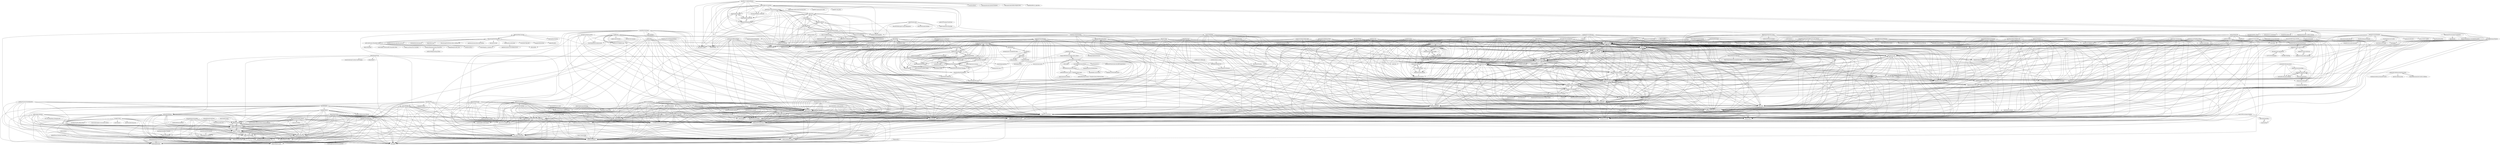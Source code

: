 digraph G {
"shabake/GHDropMenuDemo" -> "entanmo/etm"
"shabake/GHDropMenuDemo" -> "8treenet/gotree"
"shabake/GHDropMenuDemo" -> "airuikun/react-dnd"
"shabake/GHDropMenuDemo" -> "xksoft/xky"
"shabake/GHDropMenuDemo" -> "WuKongOpenSource/WukongCRM-9.0-PHP"
"shabake/GHDropMenuDemo" -> "radish2012/xcode-mix"
"shabake/GHDropMenuDemo" -> "iSpring/WebGlobe"
"shabake/GHDropMenuDemo" -> "dixonzhao/Basic_Study"
"shabake/GHDropMenuDemo" -> "airuikun/front-core"
"shabake/GHDropMenuDemo" -> "sogou/SogouMRCToolkit"
"shabake/GHDropMenuDemo" -> "WuKongOpenSource/WukongCRM-9.0-JAVA"
"shabake/GHDropMenuDemo" -> "mxdldev/android-fly-refreshlayout"
"shabake/GHDropMenuDemo" -> "CovenantSQL/CovenantSQL"
"shabake/GHDropMenuDemo" -> "tqi2/modeleval"
"shabake/GHDropMenuDemo" -> "ji4ozhu/kkcap"
"mxdldev/spring-cloud-flycloud" -> "mxdldev/android-mvp-mvvm-flytour"
"mxdldev/spring-cloud-flycloud" -> "xiaojinzi123/Component"
"mxdldev/spring-cloud-flycloud" -> "dixonzhao/Basic_Study"
"mxdldev/spring-cloud-flycloud" -> "WuKongOpenSource/WukongCRM-9.0-PHP"
"mxdldev/spring-cloud-flycloud" -> "WuKongOpenSource/WukongCRM-9.0-JAVA"
"mxdldev/spring-cloud-flycloud" -> "8treenet/gotree"
"mxdldev/spring-cloud-flycloud" -> "entanmo/etm"
"mxdldev/spring-cloud-flycloud" -> "airuikun/front-core"
"mxdldev/spring-cloud-flycloud" -> "sogou/SogouMRCToolkit"
"mxdldev/spring-cloud-flycloud" -> "xksoft/xky"
"mxdldev/spring-cloud-flycloud" -> "airuikun/react-dnd"
"mxdldev/spring-cloud-flycloud" -> "CovenantSQL/CovenantSQL"
"mxdldev/spring-cloud-flycloud" -> "iSpring/WebGlobe"
"mxdldev/spring-cloud-flycloud" -> "mxdldev/android-fly-refreshlayout"
"mxdldev/spring-cloud-flycloud" -> "ZDfordream/FlutterTianYue"
"xiaojinzi123/Component" -> "mxdldev/android-mvp-mvvm-flytour"
"xiaojinzi123/Component" -> "mxdldev/spring-cloud-flycloud"
"xiaojinzi123/Component" -> "dixonzhao/Basic_Study"
"xiaojinzi123/Component" -> "WuKongOpenSource/WukongCRM-9.0-PHP"
"xiaojinzi123/Component" -> "jmzkChain/jmzk" ["e"=1]
"xiaojinzi123/Component" -> "WuKongOpenSource/WukongCRM-9.0-JAVA"
"xiaojinzi123/Component" -> "airuikun/front-core"
"xiaojinzi123/Component" -> "x-ream/rey" ["e"=1]
"xiaojinzi123/Component" -> "sogou/SogouMRCToolkit"
"xiaojinzi123/Component" -> "entanmo/etm"
"xiaojinzi123/Component" -> "aidlearning/AidLearning-FrameWork" ["e"=1]
"xiaojinzi123/Component" -> "8treenet/gotree"
"xiaojinzi123/Component" -> "xksoft/xky"
"xiaojinzi123/Component" -> "CovenantSQL/CovenantSQL"
"xiaojinzi123/Component" -> "airuikun/react-dnd"
"airuikun/front-core" -> "WuKongOpenSource/WukongCRM-9.0-PHP"
"airuikun/front-core" -> "entanmo/etm"
"airuikun/front-core" -> "dixonzhao/Basic_Study"
"airuikun/front-core" -> "8treenet/gotree"
"airuikun/front-core" -> "xksoft/xky"
"airuikun/front-core" -> "WuKongOpenSource/WukongCRM-9.0-JAVA"
"airuikun/front-core" -> "airuikun/react-dnd"
"airuikun/front-core" -> "sogou/SogouMRCToolkit"
"airuikun/front-core" -> "CovenantSQL/CovenantSQL"
"airuikun/front-core" -> "iSpring/WebGlobe"
"airuikun/front-core" -> "airuikun/technology-blog"
"airuikun/front-core" -> "mxdldev/spring-cloud-flycloud"
"airuikun/front-core" -> "mxdldev/android-fly-refreshlayout"
"airuikun/front-core" -> "ZDfordream/FlutterTianYue"
"airuikun/front-core" -> "reixs/reixs"
"ZDfordream/FlutterTianYue" -> "WuKongOpenSource/WukongCRM-9.0-PHP"
"ZDfordream/FlutterTianYue" -> "entanmo/etm"
"ZDfordream/FlutterTianYue" -> "8treenet/gotree"
"ZDfordream/FlutterTianYue" -> "xksoft/xky"
"ZDfordream/FlutterTianYue" -> "dixonzhao/Basic_Study"
"ZDfordream/FlutterTianYue" -> "airuikun/react-dnd"
"ZDfordream/FlutterTianYue" -> "WuKongOpenSource/WukongCRM-9.0-JAVA"
"ZDfordream/FlutterTianYue" -> "sogou/SogouMRCToolkit"
"ZDfordream/FlutterTianYue" -> "airuikun/front-core"
"ZDfordream/FlutterTianYue" -> "CovenantSQL/CovenantSQL"
"ZDfordream/FlutterTianYue" -> "mxdldev/spring-cloud-flycloud"
"ZDfordream/FlutterTianYue" -> "mxdldev/android-fly-refreshlayout"
"ZDfordream/FlutterTianYue" -> "iSpring/WebGlobe"
"ZDfordream/FlutterTianYue" -> "reixs/reixs"
"ZDfordream/FlutterTianYue" -> "ThierrySquirrel/rocketmq-spring-boot-starter"
"JasonWu1111/Android-Review" -> "stfnt/Aloading"
"JasonWu1111/Android-Review" -> "canvas0607/aiodht"
"JasonWu1111/Android-Review" -> "gantleman/shopd"
"JasonWu1111/Android-Review" -> "fengzhongdeshu/GYDB"
"JasonWu1111/Android-Review" -> "casaliuqi-com/vpplang"
"JasonWu1111/Android-Review" -> "fengzhongdeshu/AndGYDB"
"JasonWu1111/Android-Review" -> "bayshier/PythonAutomation"
"JasonWu1111/Android-Review" -> "Braised-Cakes/imageslim"
"JasonWu1111/Android-Review" -> "bayshier/MVPKotlin_Commonlib"
"JasonWu1111/Android-Review" -> "hijkzzz/alpha-zero-gomoku"
"JasonWu1111/Android-Review" -> "jiangzhengnan/NguiLib"
"JasonWu1111/Android-Review" -> "yl-yue/yue-library" ["e"=1]
"JasonWu1111/Android-Review" -> "JsonChao/Awesome-Android-Notebook" ["e"=1]
"JasonWu1111/Android-Review" -> "feelschaotic/AndroidKnowledgeSystem" ["e"=1]
"JasonWu1111/Android-Review" -> "TripleHack/RecSys_Algorithm"
"iotexproject/iotex-core" -> "iotexproject/iotex-desktop-wallet"
"iotexproject/iotex-core" -> "dixonzhao/Basic_Study"
"iotexproject/iotex-core" -> "WuKongOpenSource/WukongCRM-9.0-PHP"
"iotexproject/iotex-core" -> "WuKongOpenSource/WukongCRM-9.0-JAVA"
"iotexproject/iotex-core" -> "entanmo/etm"
"iotexproject/iotex-core" -> "airuikun/front-core"
"iotexproject/iotex-core" -> "iotexproject/iotex-bootstrap"
"iotexproject/iotex-core" -> "CovenantSQL/CovenantSQL"
"iotexproject/iotex-core" -> "xksoft/xky"
"iotexproject/iotex-core" -> "8treenet/gotree"
"iotexproject/iotex-core" -> "mxdldev/spring-cloud-flycloud"
"iotexproject/iotex-core" -> "sogou/SogouMRCToolkit"
"iotexproject/iotex-core" -> "airuikun/react-dnd"
"iotexproject/iotex-core" -> "iSpring/WebGlobe"
"iotexproject/iotex-core" -> "ZDfordream/FlutterTianYue"
"shinnytech/tqsdk-python" -> "dixonzhao/Basic_Study"
"shinnytech/tqsdk-python" -> "WuKongOpenSource/WukongCRM-9.0-PHP"
"shinnytech/tqsdk-python" -> "mxdldev/spring-cloud-flycloud"
"shinnytech/tqsdk-python" -> "airuikun/front-core"
"shinnytech/tqsdk-python" -> "WuKongOpenSource/WukongCRM-9.0-JAVA"
"shinnytech/tqsdk-python" -> "irext/irext" ["e"=1]
"shinnytech/tqsdk-python" -> "sogou/SogouMRCToolkit"
"shinnytech/tqsdk-python" -> "CovenantSQL/CovenantSQL"
"shinnytech/tqsdk-python" -> "xiaojinzi123/Component"
"shinnytech/tqsdk-python" -> "mxdldev/android-mvp-mvvm-flytour"
"shinnytech/tqsdk-python" -> "entanmo/etm"
"shinnytech/tqsdk-python" -> "8treenet/gotree"
"shinnytech/tqsdk-python" -> "xksoft/xky"
"shinnytech/tqsdk-python" -> "airuikun/react-dnd"
"shinnytech/tqsdk-python" -> "onlychain/OCSystem" ["e"=1]
"8treenet/gotree" -> "entanmo/etm"
"8treenet/gotree" -> "airuikun/react-dnd"
"8treenet/gotree" -> "xksoft/xky"
"8treenet/gotree" -> "mxdldev/android-fly-refreshlayout"
"8treenet/gotree" -> "WuKongOpenSource/WukongCRM-9.0-PHP"
"8treenet/gotree" -> "WuKongOpenSource/WukongCRM-9.0-JAVA"
"8treenet/gotree" -> "sogou/SogouMRCToolkit"
"8treenet/gotree" -> "dixonzhao/Basic_Study"
"8treenet/gotree" -> "reixs/reixs"
"8treenet/gotree" -> "airuikun/crawler-node"
"8treenet/gotree" -> "fguby/Electron-elf"
"8treenet/gotree" -> "wonderair-blockchain-network/WonderAir-WON-alpha-"
"8treenet/gotree" -> "ThierrySquirrel/rocketmq-spring-boot-starter"
"8treenet/gotree" -> "CovenantSQL/CovenantSQL"
"8treenet/gotree" -> "airuikun/front-core"
"airuikun/technology-blog" -> "airuikun/front-core"
"airuikun/technology-blog" -> "WuKongOpenSource/WukongCRM-9.0-PHP"
"airuikun/technology-blog" -> "dixonzhao/Basic_Study"
"airuikun/technology-blog" -> "WuKongOpenSource/WukongCRM-9.0-JAVA"
"airuikun/technology-blog" -> "sogou/SogouMRCToolkit"
"airuikun/technology-blog" -> "entanmo/etm"
"airuikun/technology-blog" -> "CovenantSQL/CovenantSQL"
"airuikun/technology-blog" -> "8treenet/gotree"
"airuikun/technology-blog" -> "mxdldev/spring-cloud-flycloud"
"airuikun/technology-blog" -> "xksoft/xky"
"airuikun/technology-blog" -> "airuikun/react-dnd"
"airuikun/technology-blog" -> "iSpring/WebGlobe"
"airuikun/technology-blog" -> "xiaojinzi123/Component"
"airuikun/technology-blog" -> "ZDfordream/FlutterTianYue"
"airuikun/technology-blog" -> "mxdldev/android-mvp-mvvm-flytour"
"zhongshaofa/layuimini" -> "zhongshaofa/easyadmin" ["e"=1]
"zhongshaofa/layuimini" -> "layui/layui" ["e"=1]
"zhongshaofa/layuimini" -> "WuKongOpenSource/WukongCRM-9.0-PHP"
"zhongshaofa/layuimini" -> "dixonzhao/Basic_Study"
"zhongshaofa/layuimini" -> "jqhph/dcat-admin" ["e"=1]
"zhongshaofa/layuimini" -> "WuKongOpenSource/WukongCRM-9.0-JAVA"
"zhongshaofa/layuimini" -> "horsecms/layuicms2.0" ["e"=1]
"zhongshaofa/layuimini" -> "airuikun/front-core"
"zhongshaofa/layuimini" -> "zoujingli/ThinkAdmin" ["e"=1]
"zhongshaofa/layuimini" -> "8treenet/gotree"
"zhongshaofa/layuimini" -> "mxdldev/spring-cloud-flycloud"
"zhongshaofa/layuimini" -> "sogou/SogouMRCToolkit"
"zhongshaofa/layuimini" -> "CovenantSQL/CovenantSQL"
"zhongshaofa/layuimini" -> "xksoft/xky"
"zhongshaofa/layuimini" -> "entanmo/etm"
"TianLin0509/BF-design-with-DL" -> "airuikun/react-dnd"
"TianLin0509/BF-design-with-DL" -> "entanmo/etm"
"TianLin0509/BF-design-with-DL" -> "mxdldev/android-fly-refreshlayout"
"TianLin0509/BF-design-with-DL" -> "8treenet/gotree"
"TianLin0509/BF-design-with-DL" -> "VideoOS/VideoOS-iOS-SDK"
"TianLin0509/BF-design-with-DL" -> "xksoft/xky"
"TianLin0509/BF-design-with-DL" -> "tqi2/modeleval"
"TianLin0509/BF-design-with-DL" -> "airuikun/crawler-node"
"TianLin0509/BF-design-with-DL" -> "reixs/reixs"
"TianLin0509/BF-design-with-DL" -> "wonderair-blockchain-network/WonderAir-WON-alpha-"
"nuls-io/nuls-v2" -> "8treenet/gotree"
"nuls-io/nuls-v2" -> "entanmo/etm"
"nuls-io/nuls-v2" -> "xksoft/xky"
"nuls-io/nuls-v2" -> "airuikun/react-dnd"
"nuls-io/nuls-v2" -> "airuikun/crawler-node"
"nuls-io/nuls-v2" -> "mxdldev/android-fly-refreshlayout"
"nuls-io/nuls-v2" -> "tqi2/modeleval"
"fguby/live2D" -> "xksoft/xky"
"fguby/live2D" -> "fguby/Electron-elf"
"fguby/live2D" -> "entanmo/etm"
"fguby/live2D" -> "airuikun/react-dnd"
"fguby/live2D" -> "wonderair-blockchain-network/WonderAir-WON-alpha-"
"fguby/live2D" -> "8treenet/gotree"
"fguby/live2D" -> "reixs/reixs"
"fguby/live2D" -> "mxdldev/android-fly-refreshlayout"
"fguby/live2D" -> "tqi2/modeleval"
"fguby/live2D" -> "WuKongOpenSource/WukongCRM-9.0-PHP"
"fguby/live2D" -> "VideoOS/VideoOS-Android-SDK"
"fguby/live2D" -> "radish2012/xcode-mix"
"fguby/live2D" -> "VideoOS/VideoOS-lua-app"
"fguby/live2D" -> "WuKongOpenSource/WukongCRM-9.0-JAVA"
"fguby/live2D" -> "xiaoyao153379/BakTst_Trd"
"YPLiang19/Mango" -> "8treenet/gotree"
"YPLiang19/Mango" -> "WuKongOpenSource/WukongCRM-9.0-PHP"
"YPLiang19/Mango" -> "entanmo/etm"
"YPLiang19/Mango" -> "xksoft/xky"
"YPLiang19/Mango" -> "airuikun/react-dnd"
"YPLiang19/Mango" -> "dixonzhao/Basic_Study"
"YPLiang19/Mango" -> "WuKongOpenSource/WukongCRM-9.0-JAVA"
"YPLiang19/Mango" -> "sogou/SogouMRCToolkit"
"YPLiang19/Mango" -> "airuikun/front-core"
"YPLiang19/Mango" -> "CovenantSQL/CovenantSQL"
"YPLiang19/Mango" -> "iSpring/WebGlobe"
"YPLiang19/Mango" -> "radish2012/xcode-mix"
"YPLiang19/Mango" -> "mxdldev/android-fly-refreshlayout"
"YPLiang19/Mango" -> "tqi2/modeleval"
"YPLiang19/Mango" -> "mxdldev/spring-cloud-flycloud"
"fguby/Electron-elf" -> "entanmo/etm"
"fguby/Electron-elf" -> "8treenet/gotree"
"fguby/Electron-elf" -> "airuikun/react-dnd"
"fguby/Electron-elf" -> "xksoft/xky"
"fguby/Electron-elf" -> "WuKongOpenSource/WukongCRM-9.0-PHP"
"fguby/Electron-elf" -> "mxdldev/android-fly-refreshlayout"
"fguby/Electron-elf" -> "airuikun/crawler-node"
"fguby/Electron-elf" -> "WuKongOpenSource/WukongCRM-9.0-JAVA"
"fguby/Electron-elf" -> "dixonzhao/Basic_Study"
"fguby/Electron-elf" -> "wonderair-blockchain-network/WonderAir-WON-alpha-"
"fguby/Electron-elf" -> "sogou/SogouMRCToolkit"
"fguby/Electron-elf" -> "reixs/reixs"
"fguby/Electron-elf" -> "ThierrySquirrel/rocketmq-spring-boot-starter"
"fguby/Electron-elf" -> "tqi2/modeleval"
"fguby/Electron-elf" -> "VideoOS/VideoOS-lua-app"
"cxwithyxy/Axure_Js_Inject" -> "Lucas-Fong/Axure-Extension"
"cxwithyxy/Axure_Js_Inject" -> "Sam-Hepworth/Axure.Ex"
"CoderHenry66/WAVideoBox" -> "JonXia/LotsOfNotes"
"CoderHenry66/WAVideoBox" -> "ji4ozhu/kkcap"
"CoderHenry66/WAVideoBox" -> "CHYGO1985/forum_demo"
"CoderHenry66/WAVideoBox" -> "entanmo/etm"
"CoderHenry66/WAVideoBox" -> "airuikun/react-dnd"
"CoderHenry66/WAVideoBox" -> "radish2012/xcode-mix"
"CoderHenry66/WAVideoBox" -> "KaiXuan666/WindowTree"
"CoderHenry66/WAVideoBox" -> "shabake/GHDropMenuDemo"
"CoderHenry66/WAVideoBox" -> "iSpring/WebGlobe"
"CoderHenry66/WAVideoBox" -> "xksoft/xky"
"CoderHenry66/WAVideoBox" -> "WuKongOpenSource/WukongCRM-9.0-PHP"
"CoderHenry66/WAVideoBox" -> "yinchengtsinghua/golang-Eos-dpos-Ethereum"
"CoderHenry66/WAVideoBox" -> "8treenet/gotree"
"CoderHenry66/WAVideoBox" -> "757566833/auto-build-react-redux"
"CoderHenry66/WAVideoBox" -> "airuikun/crawler-node"
"xxlllq/pmp" -> "litblank/pmp"
"xxlllq/pmp" -> "liuhuachao/pmp"
"xxlllq/pmp" -> "LiQingMuBai/PMP"
"xxlllq/pmp" -> "simonhoo/pm"
"zllangct/rockgo" -> "ZintrulCre/LeetCode_Archiver" ["e"=1]
"zllangct/rockgo" -> "tqi2/modeleval"
"zllangct/rockgo" -> "ji4ozhu/kkcap"
"zllangct/rockgo" -> "KaiXuan666/WindowTree"
"zllangct/rockgo" -> "dixonzhao/Basic_Study"
"zllangct/rockgo" -> "radish2012/xcode-mix"
"zllangct/rockgo" -> "CHYGO1985/forum_demo"
"zllangct/rockgo" -> "xksoft/xky"
"zllangct/rockgo" -> "mxdldev/spring-cloud-flycloud"
"zllangct/rockgo" -> "airuikun/react-dnd"
"zllangct/rockgo" -> "entanmo/etm"
"zllangct/rockgo" -> "JonXia/LotsOfNotes"
"zllangct/rockgo" -> "8treenet/gotree"
"zllangct/rockgo" -> "WuKongOpenSource/WukongCRM-9.0-PHP"
"zllangct/rockgo" -> "iSpring/WebGlobe"
"bestaone/HiAuth" -> "mxdldev/android-fly-refreshlayout"
"bestaone/HiAuth" -> "jeesun/oauthserver" ["e"=1]
"bestaone/HiAuth" -> "jobmission/oauth2-server" ["e"=1]
"bestaone/HiAuth" -> "xksoft/xky"
"bestaone/HiAuth" -> "lexburner/oauth2-demo" ["e"=1]
"bestaone/HiAuth" -> "tqi2/modeleval"
"bestaone/HiAuth" -> "entanmo/etm"
"bestaone/HiAuth" -> "EdenWoo/ngx-validate"
"bestaone/HiAuth" -> "heyuxian/mcloud"
"generalized-intelligence/GAAS" -> "ji4ozhu/kkcap"
"generalized-intelligence/GAAS" -> "tqi2/modeleval"
"generalized-intelligence/GAAS" -> "WuKongOpenSource/WukongCRM-9.0-PHP"
"generalized-intelligence/GAAS" -> "iSpring/WebGlobe"
"generalized-intelligence/GAAS" -> "radish2012/xcode-mix"
"generalized-intelligence/GAAS" -> "airuikun/front-core"
"generalized-intelligence/GAAS" -> "entanmo/etm"
"generalized-intelligence/GAAS" -> "dixonzhao/Basic_Study"
"generalized-intelligence/GAAS" -> "xksoft/xky"
"generalized-intelligence/GAAS" -> "CovenantSQL/CovenantSQL"
"generalized-intelligence/GAAS" -> "WuKongOpenSource/WukongCRM-9.0-JAVA"
"generalized-intelligence/GAAS" -> "8treenet/gotree"
"generalized-intelligence/GAAS" -> "sogou/SogouMRCToolkit"
"generalized-intelligence/GAAS" -> "airuikun/react-dnd"
"generalized-intelligence/GAAS" -> "KaiXuan666/WindowTree"
"mxdldev/android-mvp-mvvm-flytour" -> "xiaojinzi123/Component"
"mxdldev/android-mvp-mvvm-flytour" -> "mxdldev/spring-cloud-flycloud"
"mxdldev/android-mvp-mvvm-flytour" -> "aidlearning/AidLearning-FrameWork" ["e"=1]
"mxdldev/android-mvp-mvvm-flytour" -> "jmzkChain/jmzk" ["e"=1]
"mxdldev/android-mvp-mvvm-flytour" -> "dixonzhao/Basic_Study"
"mxdldev/android-mvp-mvvm-flytour" -> "x-ream/rey" ["e"=1]
"mxdldev/android-mvp-mvvm-flytour" -> "WuKongOpenSource/WukongCRM-9.0-PHP"
"mxdldev/android-mvp-mvvm-flytour" -> "airuikun/front-core"
"mxdldev/android-mvp-mvvm-flytour" -> "WuKongOpenSource/WukongCRM-9.0-JAVA"
"mxdldev/android-mvp-mvvm-flytour" -> "everitoken/evtjs" ["e"=1]
"mxdldev/android-mvp-mvvm-flytour" -> "changtuiqie/WeChatAgreement.WebApi.Simple" ["e"=1]
"mxdldev/android-mvp-mvvm-flytour" -> "sogou/SogouMRCToolkit"
"mxdldev/android-mvp-mvvm-flytour" -> "CovenantSQL/CovenantSQL"
"mxdldev/android-mvp-mvvm-flytour" -> "entanmo/etm"
"mxdldev/android-mvp-mvvm-flytour" -> "8treenet/gotree"
"CovenantSQL/CovenantSQL" -> "entanmo/etm"
"CovenantSQL/CovenantSQL" -> "WuKongOpenSource/WukongCRM-9.0-PHP"
"CovenantSQL/CovenantSQL" -> "xksoft/xky"
"CovenantSQL/CovenantSQL" -> "8treenet/gotree"
"CovenantSQL/CovenantSQL" -> "airuikun/react-dnd"
"CovenantSQL/CovenantSQL" -> "dixonzhao/Basic_Study"
"CovenantSQL/CovenantSQL" -> "WuKongOpenSource/WukongCRM-9.0-JAVA"
"CovenantSQL/CovenantSQL" -> "sogou/SogouMRCToolkit"
"CovenantSQL/CovenantSQL" -> "airuikun/front-core"
"CovenantSQL/CovenantSQL" -> "iSpring/WebGlobe"
"CovenantSQL/CovenantSQL" -> "mxdldev/android-fly-refreshlayout"
"CovenantSQL/CovenantSQL" -> "reixs/reixs"
"CovenantSQL/CovenantSQL" -> "mxdldev/spring-cloud-flycloud"
"CovenantSQL/CovenantSQL" -> "fguby/Electron-elf"
"CovenantSQL/CovenantSQL" -> "ZDfordream/FlutterTianYue"
"ThierrySquirrel/rocketmq-spring-boot-starter" -> "entanmo/etm"
"ThierrySquirrel/rocketmq-spring-boot-starter" -> "8treenet/gotree"
"ThierrySquirrel/rocketmq-spring-boot-starter" -> "airuikun/react-dnd"
"ThierrySquirrel/rocketmq-spring-boot-starter" -> "xksoft/xky"
"ThierrySquirrel/rocketmq-spring-boot-starter" -> "mxdldev/android-fly-refreshlayout"
"ThierrySquirrel/rocketmq-spring-boot-starter" -> "WuKongOpenSource/WukongCRM-9.0-PHP"
"ThierrySquirrel/rocketmq-spring-boot-starter" -> "WuKongOpenSource/WukongCRM-9.0-JAVA"
"ThierrySquirrel/rocketmq-spring-boot-starter" -> "reixs/reixs"
"ThierrySquirrel/rocketmq-spring-boot-starter" -> "sogou/SogouMRCToolkit"
"ThierrySquirrel/rocketmq-spring-boot-starter" -> "dixonzhao/Basic_Study"
"ThierrySquirrel/rocketmq-spring-boot-starter" -> "airuikun/crawler-node"
"ThierrySquirrel/rocketmq-spring-boot-starter" -> "VideoOS/VideoOS-Android-SDK"
"ThierrySquirrel/rocketmq-spring-boot-starter" -> "fguby/Electron-elf"
"ThierrySquirrel/rocketmq-spring-boot-starter" -> "VideoOS/VideoOS-iOS-SDK"
"ThierrySquirrel/rocketmq-spring-boot-starter" -> "wonderair-blockchain-network/WonderAir-WON-alpha-"
"pnoker/iot-dc3" -> "xksoft/xky"
"pnoker/iot-dc3" -> "8treenet/gotree"
"pnoker/iot-dc3" -> "WuKongOpenSource/WukongCRM-9.0-PHP"
"pnoker/iot-dc3" -> "entanmo/etm"
"pnoker/iot-dc3" -> "airuikun/react-dnd"
"pnoker/iot-dc3" -> "dixonzhao/Basic_Study"
"pnoker/iot-dc3" -> "sogou/SogouMRCToolkit"
"pnoker/iot-dc3" -> "WuKongOpenSource/WukongCRM-9.0-JAVA"
"pnoker/iot-dc3" -> "airuikun/front-core"
"pnoker/iot-dc3" -> "CovenantSQL/CovenantSQL"
"pnoker/iot-dc3" -> "reixs/reixs"
"pnoker/iot-dc3" -> "mxdldev/android-fly-refreshlayout"
"pnoker/iot-dc3" -> "iSpring/WebGlobe"
"pnoker/iot-dc3" -> "ZDfordream/FlutterTianYue"
"pnoker/iot-dc3" -> "mxdldev/spring-cloud-flycloud"
"zhangziliang04/aipm" -> "wx-chevalier/Software-Product-Notes"
"zhangziliang04/aipm" -> "NAMEs/ProductManager"
"zhangziliang04/aipm" -> "jackispm/ProductManager"
"zhangziliang04/aipm" -> "idao/pmstack"
"zhangziliang04/aipm" -> "ZhaoKaiQiang/PMNote"
"zhangziliang04/aipm" -> "gold3bear/ProductManageStudy"
"zhangziliang04/aipm" -> "JasonChenhx/ProductManager"
"zhangziliang04/aipm" -> "ishanshan/Road2StrategyPM"
"zhangziliang04/aipm" -> "kntism/The-Zen-of-Product-Managers"
"zhangziliang04/aipm" -> "StevenJokess/2bPM"
"zhangziliang04/aipm" -> "gytdove/langxdBlog" ["e"=1]
"ibisheng/onlyoffice-ibisheng" -> "tqi2/modeleval"
"ibisheng/onlyoffice-ibisheng" -> "airuikun/react-dnd"
"ibisheng/onlyoffice-ibisheng" -> "JonXia/LotsOfNotes"
"ibisheng/onlyoffice-ibisheng" -> "ji4ozhu/kkcap"
"ibisheng/onlyoffice-ibisheng" -> "entanmo/etm"
"ibisheng/onlyoffice-ibisheng" -> "8treenet/gotree"
"ibisheng/onlyoffice-ibisheng" -> "xksoft/xky"
"ibisheng/onlyoffice-ibisheng" -> "KaiXuan666/WindowTree"
"ibisheng/onlyoffice-ibisheng" -> "radish2012/xcode-mix"
"ibisheng/onlyoffice-ibisheng" -> "757566833/auto-build-react-redux"
"ibisheng/onlyoffice-ibisheng" -> "mxdldev/android-fly-refreshlayout"
"ibisheng/onlyoffice-ibisheng" -> "JZJJZJ/MSRotationTabBar"
"ibisheng/onlyoffice-ibisheng" -> "cjsliuj/Scalpel"
"ibisheng/onlyoffice-ibisheng" -> "yinchengtsinghua/golang-Eos-dpos-Ethereum"
"ibisheng/onlyoffice-ibisheng" -> "reixs/reixs"
"iotexproject/iotex-desktop-wallet" -> "iotexproject/iotex-bootstrap"
"iotexproject/iotex-desktop-wallet" -> "iotexproject/iotex-did"
"iotexproject/iotex-desktop-wallet" -> "iotexproject/iotex-antenna"
"iotexproject/iotex-desktop-wallet" -> "iotubeproject/ioTube"
"iotexproject/iotex-desktop-wallet" -> "iotexproject/halogrants"
"iotexproject/iotex-desktop-wallet" -> "iotexproject/iips"
"iotexproject/iotex-desktop-wallet" -> "iotexproject/iotex-dapp-sample"
"iotexproject/iotex-desktop-wallet" -> "iotexproject/iotex-docs-old"
"iotexproject/iotex-desktop-wallet" -> "iotexproject/iotex-analytics"
"VideoOS/VideoOS-lua-app" -> "entanmo/etm"
"WeibinMeng/FT-Tree" -> "guobao90/XMDebug"
"WeibinMeng/FT-Tree" -> "dixonzhao/Basic_Study"
"WeibinMeng/FT-Tree" -> "onlychain/OCSystem" ["e"=1]
"WeibinMeng/FT-Tree" -> "sasou/gene"
"WeibinMeng/FT-Tree" -> "second-state/smart-contract-search-engine" ["e"=1]
"WeibinMeng/FT-Tree" -> "xcw-coder/studyProject"
"WeibinMeng/FT-Tree" -> "xikuqi/OpenCV" ["e"=1]
"WeibinMeng/FT-Tree" -> "haoking/opencvjs"
"keyu-tian/Cpp-Gomoku-with-AI" -> "milanyangbo/myrpc"
"keyu-tian/Cpp-Gomoku-with-AI" -> "xuuhaoo/DefenseCrash"
"keyu-tian/Cpp-Gomoku-with-AI" -> "haoking/opencvjs"
"keyu-tian/Cpp-Gomoku-with-AI" -> "zhang-rf/mybatis-boost"
"keyu-tian/Cpp-Gomoku-with-AI" -> "sasou/gene"
"keyu-tian/Cpp-Gomoku-with-AI" -> "fanyev5/fanyev5-search"
"keyu-tian/Cpp-Gomoku-with-AI" -> "zihuatanejp/xor-crypto-js"
"keyu-tian/Cpp-Gomoku-with-AI" -> "fanyev5/fanyev5_base"
"keyu-tian/Cpp-Gomoku-with-AI" -> "shine977/wefetch"
"keyu-tian/Cpp-Gomoku-with-AI" -> "xinge1/LXNetworking"
"keyu-tian/Cpp-Gomoku-with-AI" -> "yanym/Cornell-Club"
"keyu-tian/Cpp-Gomoku-with-AI" -> "sunyiyue/CCIMLib" ["e"=1]
"keyu-tian/Cpp-Gomoku-with-AI" -> "JonXia/LotsOfNotes"
"keyu-tian/Cpp-Gomoku-with-AI" -> "xcw-coder/studyProject"
"keyu-tian/Cpp-Gomoku-with-AI" -> "yanym/Linkedin-Inbox-Invitation-Chrome-Extension"
"VideoOS/VideoOS-Android-SDK" -> "airuikun/react-dnd"
"VideoOS/VideoOS-Android-SDK" -> "entanmo/etm"
"VideoOS/VideoOS-Android-SDK" -> "8treenet/gotree"
"VideoOS/VideoOS-Android-SDK" -> "VideoOS/VideoOS-iOS-SDK"
"VideoOS/VideoOS-Android-SDK" -> "xksoft/xky"
"godkun/blog" -> "JonXia/LotsOfNotes"
"godkun/blog" -> "757566833/auto-build-react-redux"
"godkun/blog" -> "entanmo/etm"
"godkun/blog" -> "fanyev5/fanyev5-search"
"godkun/blog" -> "tqi2/modeleval"
"godkun/blog" -> "sasou/gene"
"godkun/blog" -> "airuikun/react-dnd"
"godkun/blog" -> "KaiXuan666/WindowTree"
"godkun/blog" -> "CHYGO1985/forum_demo"
"godkun/blog" -> "UserChenille/ReverseImpl-master"
"godkun/blog" -> "xksoft/xky"
"godkun/blog" -> "CHYGO1985/React_Garage"
"godkun/blog" -> "ji4ozhu/kkcap"
"godkun/blog" -> "8treenet/gotree"
"godkun/blog" -> "JZJJZJ/MSLinkedKeyboardView"
"daili0015/ModelFeast" -> "KaiXuan666/WindowTree"
"daili0015/ModelFeast" -> "757566833/auto-build-react-redux"
"daili0015/ModelFeast" -> "tqi2/modeleval"
"daili0015/ModelFeast" -> "JonXia/LotsOfNotes"
"daili0015/ModelFeast" -> "ji4ozhu/kkcap"
"daili0015/ModelFeast" -> "CHYGO1985/forum_demo"
"daili0015/ModelFeast" -> "JZJJZJ/MSRotationTabBar"
"daili0015/ModelFeast" -> "kauuze/kboot"
"daili0015/ModelFeast" -> "JZJJZJ/MSLinkedKeyboardView"
"daili0015/ModelFeast" -> "93Alliance/ng-chartjs"
"daili0015/ModelFeast" -> "xcw-coder/studyProject"
"daili0015/ModelFeast" -> "yinchengtsinghua/golang-Eos-dpos-Ethereum"
"daili0015/ModelFeast" -> "CoderLinLee/LLSegmentViewController"
"daili0015/ModelFeast" -> "shizheng0510/apiCrawler"
"daili0015/ModelFeast" -> "cjsliuj/Scalpel"
"bethunebtj/datasource_architecture" -> "tqi2/modeleval"
"bethunebtj/datasource_architecture" -> "radish2012/xcode-mix"
"bethunebtj/datasource_architecture" -> "ji4ozhu/kkcap"
"bethunebtj/datasource_architecture" -> "757566833/auto-build-react-redux"
"bethunebtj/datasource_architecture" -> "KaiXuan666/WindowTree"
"bethunebtj/datasource_architecture" -> "entanmo/etm"
"bethunebtj/datasource_architecture" -> "JZJJZJ/MSLinkedKeyboardView"
"bethunebtj/datasource_architecture" -> "xksoft/xky"
"bethunebtj/datasource_architecture" -> "8treenet/gotree"
"bethunebtj/datasource_architecture" -> "airuikun/react-dnd"
"bethunebtj/datasource_architecture" -> "JonXia/LotsOfNotes"
"bethunebtj/datasource_architecture" -> "reixs/reixs"
"bethunebtj/datasource_architecture" -> "iSpring/WebGlobe"
"bethunebtj/datasource_architecture" -> "cjsliuj/Scalpel"
"bethunebtj/datasource_architecture" -> "mxdldev/android-fly-refreshlayout"
"WuKongOpenSource/WukongCRM-9.0-PHP" -> "WuKongOpenSource/WukongCRM-9.0-JAVA"
"WuKongOpenSource/WukongCRM-9.0-PHP" -> "entanmo/etm"
"WuKongOpenSource/WukongCRM-9.0-PHP" -> "8treenet/gotree"
"WuKongOpenSource/WukongCRM-9.0-PHP" -> "dixonzhao/Basic_Study"
"WuKongOpenSource/WukongCRM-9.0-PHP" -> "xksoft/xky"
"WuKongOpenSource/WukongCRM-9.0-PHP" -> "airuikun/react-dnd"
"WuKongOpenSource/WukongCRM-9.0-PHP" -> "sogou/SogouMRCToolkit"
"WuKongOpenSource/WukongCRM-9.0-PHP" -> "airuikun/front-core"
"WuKongOpenSource/WukongCRM-9.0-PHP" -> "CovenantSQL/CovenantSQL"
"WuKongOpenSource/WukongCRM-9.0-PHP" -> "iSpring/WebGlobe"
"WuKongOpenSource/WukongCRM-9.0-PHP" -> "mxdldev/spring-cloud-flycloud"
"WuKongOpenSource/WukongCRM-9.0-PHP" -> "mxdldev/android-fly-refreshlayout"
"WuKongOpenSource/WukongCRM-9.0-PHP" -> "reixs/reixs"
"WuKongOpenSource/WukongCRM-9.0-PHP" -> "ZDfordream/FlutterTianYue"
"WuKongOpenSource/WukongCRM-9.0-PHP" -> "fguby/Electron-elf"
"WuKongOpenSource/WukongCRM-9.0-JAVA" -> "WuKongOpenSource/WukongCRM-9.0-PHP"
"WuKongOpenSource/WukongCRM-9.0-JAVA" -> "entanmo/etm"
"WuKongOpenSource/WukongCRM-9.0-JAVA" -> "8treenet/gotree"
"WuKongOpenSource/WukongCRM-9.0-JAVA" -> "xksoft/xky"
"WuKongOpenSource/WukongCRM-9.0-JAVA" -> "airuikun/react-dnd"
"WuKongOpenSource/WukongCRM-9.0-JAVA" -> "dixonzhao/Basic_Study"
"WuKongOpenSource/WukongCRM-9.0-JAVA" -> "sogou/SogouMRCToolkit"
"WuKongOpenSource/WukongCRM-9.0-JAVA" -> "airuikun/front-core"
"WuKongOpenSource/WukongCRM-9.0-JAVA" -> "CovenantSQL/CovenantSQL"
"WuKongOpenSource/WukongCRM-9.0-JAVA" -> "mxdldev/android-fly-refreshlayout"
"WuKongOpenSource/WukongCRM-9.0-JAVA" -> "reixs/reixs"
"WuKongOpenSource/WukongCRM-9.0-JAVA" -> "iSpring/WebGlobe"
"WuKongOpenSource/WukongCRM-9.0-JAVA" -> "mxdldev/spring-cloud-flycloud"
"WuKongOpenSource/WukongCRM-9.0-JAVA" -> "ThierrySquirrel/rocketmq-spring-boot-starter"
"WuKongOpenSource/WukongCRM-9.0-JAVA" -> "fguby/Electron-elf"
"dixonzhao/Basic_Study" -> "onlychain/OCSystem" ["e"=1]
"dixonzhao/Basic_Study" -> "WuKongOpenSource/WukongCRM-9.0-PHP"
"dixonzhao/Basic_Study" -> "entanmo/etm"
"dixonzhao/Basic_Study" -> "8treenet/gotree"
"dixonzhao/Basic_Study" -> "xksoft/xky"
"dixonzhao/Basic_Study" -> "WuKongOpenSource/WukongCRM-9.0-JAVA"
"dixonzhao/Basic_Study" -> "airuikun/react-dnd"
"dixonzhao/Basic_Study" -> "irext/irext" ["e"=1]
"dixonzhao/Basic_Study" -> "sogou/SogouMRCToolkit"
"dixonzhao/Basic_Study" -> "airuikun/front-core"
"dixonzhao/Basic_Study" -> "mxdldev/spring-cloud-flycloud"
"dixonzhao/Basic_Study" -> "CovenantSQL/CovenantSQL"
"dixonzhao/Basic_Study" -> "mpplab/mnssp3" ["e"=1]
"dixonzhao/Basic_Study" -> "second-state/buidl" ["e"=1]
"dixonzhao/Basic_Study" -> "jdcloud-bds/bds" ["e"=1]
"Microstrong0305/Python2AI" -> "Robinwho/Deep-Learning"
"Microstrong0305/Python2AI" -> "1033020837/Basic4AI" ["e"=1]
"Microstrong0305/Python2AI" -> "OrangeX4/NJUAI-Notes" ["e"=1]
"Microstrong0305/Python2AI" -> "apachecn/ds-ai-tech-notes"
"Microstrong0305/Python2AI" -> "aialgorithm/AiPy" ["e"=1]
"Microstrong0305/Python2AI" -> "lcylmhlcy/Awesome-algorithm-interview" ["e"=1]
"Microstrong0305/Python2AI" -> "runningcheese/Awesome-AI" ["e"=1]
"Microstrong0305/Python2AI" -> "tangyudi/Ai-Learn" ["e"=1]
"Microstrong0305/Python2AI" -> "Microstrong0305/WeChat-zhihu-csdnblog-code"
"Microstrong0305/Python2AI" -> "cj0012/AI-Practice-Tensorflow-Notes"
"Microstrong0305/Python2AI" -> "apachecn/awesome-data-comp-solution" ["e"=1]
"Microstrong0305/Python2AI" -> "ThyrixYang/nju_cs_kaoyan_19" ["e"=1]
"Microstrong0305/Python2AI" -> "leerumor/ai-study" ["e"=1]
"fwm227/atom-design" -> "JonXia/LotsOfNotes"
"xianfeng92/Love-Ethereum" -> "8treenet/gotree"
"xianfeng92/Love-Ethereum" -> "xksoft/xky"
"xianfeng92/Love-Ethereum" -> "entanmo/etm"
"xianfeng92/Love-Ethereum" -> "airuikun/react-dnd"
"xianfeng92/Love-Ethereum" -> "mxdldev/android-fly-refreshlayout"
"xianfeng92/Love-Ethereum" -> "JZJJZJ/MSLinkedKeyboardView"
"xianfeng92/Love-Ethereum" -> "iSpring/WebGlobe"
"xianfeng92/Love-Ethereum" -> "JonXia/LotsOfNotes"
"xianfeng92/Love-Ethereum" -> "WuKongOpenSource/WukongCRM-9.0-PHP"
"xianfeng92/Love-Ethereum" -> "kyai/gurl"
"xianfeng92/Love-Ethereum" -> "WuKongOpenSource/WukongCRM-9.0-JAVA"
"xianfeng92/Love-Ethereum" -> "radish2012/xcode-mix"
"xianfeng92/Love-Ethereum" -> "sogou/SogouMRCToolkit"
"xianfeng92/Love-Ethereum" -> "dixonzhao/Basic_Study"
"xianfeng92/Love-Ethereum" -> "xiaoyao153379/QTSSTM4"
"lerry903/RuoYi" -> "xuuhaoo/DefenseCrash"
"lerry903/RuoYi" -> "haoking/opencvjs"
"lerry903/RuoYi" -> "sasou/gene"
"lerry903/RuoYi" -> "milanyangbo/myrpc"
"lerry903/RuoYi" -> "ji4ozhu/kkcap"
"lerry903/RuoYi" -> "yinchengtsinghua/golang-Eos-dpos-Ethereum"
"lerry903/RuoYi" -> "shine977/wefetch"
"lerry903/RuoYi" -> "guobao90/XMDebug"
"lerry903/RuoYi" -> "fanyev5/fanyev5_base"
"lerry903/RuoYi" -> "haoking/SwiftyUI"
"lerry903/RuoYi" -> "JonXia/LotsOfNotes"
"lerry903/RuoYi" -> "yanym/Cornell-Club"
"lerry903/RuoYi" -> "UCHAIN-WORLD/uchain-fullnode"
"lerry903/RuoYi" -> "zhang-rf/mybatis-boost"
"lerry903/RuoYi" -> "xcw-coder/studyProject"
"hijkzzz/alpha-zero-gomoku" -> "gantleman/shopd"
"hijkzzz/alpha-zero-gomoku" -> "casaliuqi-com/vpplang"
"hijkzzz/alpha-zero-gomoku" -> "stfnt/Aloading"
"hijkzzz/alpha-zero-gomoku" -> "canvas0607/aiodht"
"hijkzzz/alpha-zero-gomoku" -> "nikli2009/vue-img-orientation-changer"
"hijkzzz/alpha-zero-gomoku" -> "jiangzhengnan/NguiLib"
"hijkzzz/alpha-zero-gomoku" -> "bayshier/MVPKotlin_Commonlib"
"hijkzzz/alpha-zero-gomoku" -> "bayshier/PythonAutomation"
"hijkzzz/alpha-zero-gomoku" -> "fengzhongdeshu/AndGYDB"
"hijkzzz/alpha-zero-gomoku" -> "Braised-Cakes/imageslim"
"hijkzzz/alpha-zero-gomoku" -> "fengzhongdeshu/GYDB"
"hijkzzz/alpha-zero-gomoku" -> "hijkzzz/deep-reinforcement-learning-notes" ["e"=1]
"hijkzzz/alpha-zero-gomoku" -> "gui66497/spring-quartz-demo" ["e"=1]
"hijkzzz/alpha-zero-gomoku" -> "yehuio/Coot"
"hijkzzz/alpha-zero-gomoku" -> "gui66497/zzdj_dhcp" ["e"=1]
"houzisbw/MeiTuanCinemaSmartChoose" -> "zenghao0219/seat-select-wechat"
"houzisbw/MeiTuanCinemaSmartChoose" -> "zenghao0219/seat-select"
"cteams/Thief-Book" -> "jiangzhengnan/NguiLib"
"cteams/Thief-Book" -> "airuikun/react-dnd"
"cteams/Thief-Book" -> "8treenet/gotree"
"cteams/Thief-Book" -> "xksoft/xky"
"cteams/Thief-Book" -> "WuKongOpenSource/WukongCRM-9.0-PHP"
"cteams/Thief-Book" -> "entanmo/etm"
"cteams/Thief-Book" -> "WuKongOpenSource/WukongCRM-9.0-JAVA"
"cteams/Thief-Book" -> "dixonzhao/Basic_Study"
"cteams/Thief-Book" -> "casaliuqi-com/vpplang"
"cteams/Thief-Book" -> "sogou/SogouMRCToolkit"
"cteams/Thief-Book" -> "mxdldev/android-fly-refreshlayout"
"cteams/Thief-Book" -> "airuikun/front-core"
"cteams/Thief-Book" -> "fguby/Electron-elf"
"cteams/Thief-Book" -> "CovenantSQL/CovenantSQL"
"cteams/Thief-Book" -> "hijkzzz/alpha-zero-gomoku"
"shine977/wefetch" -> "fanyev5/fanyev5_base"
"shine977/wefetch" -> "sasou/gene"
"shine977/wefetch" -> "haoking/opencvjs"
"shine977/wefetch" -> "milanyangbo/myrpc"
"shine977/wefetch" -> "zhang-rf/mybatis-boost"
"shine977/wefetch" -> "xuuhaoo/DefenseCrash"
"shine977/wefetch" -> "fanyev5/fanyev5-search"
"shine977/wefetch" -> "yanym/Cornell-Club"
"shine977/wefetch" -> "zihuatanejp/xor-crypto-js"
"shine977/wefetch" -> "meision/RushQuantClientDemo"
"shine977/wefetch" -> "xinge1/LXNetworking"
"shine977/wefetch" -> "xcw-coder/studyProject"
"shine977/wefetch" -> "yinchengtsinghua/golang-Eos-dpos-Ethereum"
"shine977/wefetch" -> "JonXia/LotsOfNotes"
"shine977/wefetch" -> "xinge1/LXCategories"
"iotexproject/iotex-did" -> "iotexproject/iips"
"iotexproject/iotex-did" -> "iotexproject/iotex-bootstrap"
"iotexproject/iotex-did" -> "iotexproject/iotex-antenna"
"iotexproject/iotex-did" -> "iotexproject/iotex-desktop-wallet"
"iotexproject/iotex-did" -> "iotexproject/halogrants"
"iotexproject/iotex-did" -> "iotexproject/iotex-analytics"
"iotexproject/iotex-did" -> "iotubeproject/ioTube"
"tslgithub/image_class" -> "waitingfordark/four_flower" ["e"=1]
"tslgithub/image_class" -> "entanmo/etm"
"tslgithub/image_class" -> "xiaoyao153379/QTSSTM4"
"tslgithub/image_class" -> "xksoft/xky"
"tslgithub/image_class" -> "lxztju/pytorch_classification" ["e"=1]
"tslgithub/image_class" -> "ver01/form"
"tslgithub/image_class" -> "perfwxc/CoolCar"
"tslgithub/image_class" -> "fguby/Electron-elf"
"tslgithub/image_class" -> "8treenet/gotree"
"tslgithub/image_class" -> "Kedreamix/Pytorch-Image-Classification"
"tslgithub/image_class" -> "zhoubill/Tensorflow-cnn" ["e"=1]
"tslgithub/image_class" -> "tqi2/modeleval"
"tslgithub/image_class" -> "2SE/dolphin"
"tslgithub/image_class" -> "PanJinquan/tensorflow_models_learning" ["e"=1]
"tslgithub/image_class" -> "airuikun/react-dnd"
"zhengzhugithub/CV-arXiv-Daily" -> "JonXia/LotsOfNotes"
"zhengzhugithub/CV-arXiv-Daily" -> "ji4ozhu/kkcap"
"zhengzhugithub/CV-arXiv-Daily" -> "CHYGO1985/forum_demo"
"zhengzhugithub/CV-arXiv-Daily" -> "yinchengtsinghua/golang-Eos-dpos-Ethereum"
"zhengzhugithub/CV-arXiv-Daily" -> "KaiXuan666/WindowTree"
"zhengzhugithub/CV-arXiv-Daily" -> "757566833/auto-build-react-redux"
"zhengzhugithub/CV-arXiv-Daily" -> "tqi2/modeleval"
"zhengzhugithub/CV-arXiv-Daily" -> "langyuxiansheng/base-restfulapi-server"
"zhengzhugithub/CV-arXiv-Daily" -> "xcw-coder/studyProject"
"zhengzhugithub/CV-arXiv-Daily" -> "sasou/gene"
"zhengzhugithub/CV-arXiv-Daily" -> "CoderLinLee/LLSegmentViewController"
"zhengzhugithub/CV-arXiv-Daily" -> "entanmo/etm"
"zhengzhugithub/CV-arXiv-Daily" -> "airuikun/react-dnd"
"zhengzhugithub/CV-arXiv-Daily" -> "qizewei/AndroidMore"
"zhengzhugithub/CV-arXiv-Daily" -> "LuochuanAD/LCWebView"
"xuuhaoo/DefenseCrash" -> "milanyangbo/myrpc"
"xuuhaoo/DefenseCrash" -> "haoking/opencvjs"
"xuuhaoo/DefenseCrash" -> "fanyev5/fanyev5_base"
"xuuhaoo/DefenseCrash" -> "sasou/gene"
"xuuhaoo/DefenseCrash" -> "zhang-rf/mybatis-boost"
"xuuhaoo/DefenseCrash" -> "shine977/wefetch"
"xuuhaoo/DefenseCrash" -> "zihuatanejp/xor-crypto-js"
"xuuhaoo/DefenseCrash" -> "yanym/Cornell-Club"
"xuuhaoo/DefenseCrash" -> "fanyev5/fanyev5-search"
"xuuhaoo/DefenseCrash" -> "meision/RushQuantClientDemo"
"radish2012/xcode-mix" -> "tqi2/modeleval"
"radish2012/xcode-mix" -> "entanmo/etm"
"radish2012/xcode-mix" -> "airuikun/react-dnd"
"radish2012/xcode-mix" -> "ji4ozhu/kkcap"
"radish2012/xcode-mix" -> "xksoft/xky"
"radish2012/xcode-mix" -> "8treenet/gotree"
"radish2012/xcode-mix" -> "KaiXuan666/WindowTree"
"radish2012/xcode-mix" -> "JZJJZJ/MSLinkedKeyboardView"
"radish2012/xcode-mix" -> "iSpring/WebGlobe"
"radish2012/xcode-mix" -> "JonXia/LotsOfNotes"
"radish2012/xcode-mix" -> "757566833/auto-build-react-redux"
"radish2012/xcode-mix" -> "WuKongOpenSource/WukongCRM-9.0-PHP"
"radish2012/xcode-mix" -> "CHYGO1985/forum_demo"
"radish2012/xcode-mix" -> "cjsliuj/Scalpel"
"radish2012/xcode-mix" -> "JZJJZJ/MSRotationTabBar"
"jzhang0480/ZJTableViewManager" -> "entanmo/etm"
"jzhang0480/ZJTableViewManager" -> "airuikun/react-dnd"
"jzhang0480/ZJTableViewManager" -> "xksoft/xky"
"jzhang0480/ZJTableViewManager" -> "8treenet/gotree"
"jzhang0480/ZJTableViewManager" -> "mxdldev/android-fly-refreshlayout"
"jzhang0480/ZJTableViewManager" -> "chandlerCao/koa-blog"
"jzhang0480/ZJTableViewManager" -> "dixonzhao/Basic_Study"
"jzhang0480/ZJTableViewManager" -> "WuKongOpenSource/WukongCRM-9.0-PHP"
"jzhang0480/ZJTableViewManager" -> "WuKongOpenSource/WukongCRM-9.0-JAVA"
"jzhang0480/ZJTableViewManager" -> "reixs/reixs"
"jzhang0480/ZJTableViewManager" -> "airuikun/crawler-node"
"jzhang0480/ZJTableViewManager" -> "sogou/SogouMRCToolkit"
"jzhang0480/ZJTableViewManager" -> "mxdldev/spring-cloud-flycloud"
"jzhang0480/ZJTableViewManager" -> "ThierrySquirrel/rocketmq-spring-boot-starter"
"jzhang0480/ZJTableViewManager" -> "VideoOS/VideoOS-lua-app"
"xssed/owlcache" -> "entanmo/etm"
"xssed/owlcache" -> "WuKongOpenSource/WukongCRM-9.0-PHP"
"xssed/owlcache" -> "mxdldev/spring-cloud-flycloud"
"xssed/owlcache" -> "xksoft/xky"
"xssed/owlcache" -> "8treenet/gotree"
"xssed/owlcache" -> "iSpring/WebGlobe"
"xssed/owlcache" -> "airuikun/react-dnd"
"xssed/owlcache" -> "dixonzhao/Basic_Study"
"xssed/owlcache" -> "airuikun/front-core"
"xssed/owlcache" -> "radish2012/xcode-mix"
"xssed/owlcache" -> "mxdldev/android-fly-refreshlayout"
"xssed/owlcache" -> "WuKongOpenSource/WukongCRM-9.0-JAVA"
"xssed/owlcache" -> "CovenantSQL/CovenantSQL"
"xssed/owlcache" -> "sogou/SogouMRCToolkit"
"xssed/owlcache" -> "xiaojinzi123/Component"
"guoliao502/crypto" -> "guoliao502/datasource_transaction"
"cteams/BiMo" -> "cteams/Wenku"
"cteams/BiMo" -> "yehuio/Coot"
"cteams/BiMo" -> "cteams/Thief-Book-VSCode"
"cteams/BiMo" -> "LiangHsia/MIDI-S2"
"cteams/BiMo" -> "casaliuqi-com/vpplang"
"cteams/BiMo" -> "gantleman/shopd"
"cteams/BiMo" -> "nikli2009/vue-img-orientation-changer"
"cteams/BiMo" -> "deepweaver/ravens"
"yehuio/Coot" -> "cteams/Wenku"
"yehuio/Coot" -> "cteams/BiMo"
"yehuio/Coot" -> "cteams/Thief-Book-VSCode"
"yehuio/Coot" -> "casaliuqi-com/vpplang"
"yehuio/Coot" -> "gantleman/shopd"
"yehuio/Coot" -> "nikli2009/vue-img-orientation-changer"
"yehuio/Coot" -> "Braised-Cakes/imageslim"
"yehuio/Coot" -> "deepweaver/ravens"
"yehuio/Coot" -> "stfnt/Aloading"
"yehuio/Coot" -> "LiangHsia/MIDI-S2"
"yehuio/Coot" -> "deepweaver/MLPwithBP"
"yehuio/Coot" -> "bayshier/PythonAutomation"
"yehuio/Coot" -> "fengzhongdeshu/AndGYDB"
"WeBankBlockchain/WeIdentity" -> "WeBankBlockchain/WeEvent" ["e"=1]
"WeBankBlockchain/WeIdentity" -> "WeBankBlockchain/WeBASE" ["e"=1]
"WeBankBlockchain/WeIdentity" -> "Cocos-BCX/cocos-mainnet" ["e"=1]
"WeBankBlockchain/WeIdentity" -> "FISCO-BCOS/FISCO-BCOS" ["e"=1]
"WeBankBlockchain/WeIdentity" -> "8treenet/gotree"
"WeBankBlockchain/WeIdentity" -> "entanmo/etm"
"WeBankBlockchain/WeIdentity" -> "WuKongOpenSource/WukongCRM-9.0-PHP"
"WeBankBlockchain/WeIdentity" -> "airuikun/react-dnd"
"WeBankBlockchain/WeIdentity" -> "xksoft/xky"
"WeBankBlockchain/WeIdentity" -> "WuKongOpenSource/WukongCRM-9.0-JAVA"
"WeBankBlockchain/WeIdentity" -> "dixonzhao/Basic_Study"
"WeBankBlockchain/WeIdentity" -> "sogou/SogouMRCToolkit"
"WeBankBlockchain/WeIdentity" -> "reed-hong/awesome-libra" ["e"=1]
"WeBankBlockchain/WeIdentity" -> "airuikun/front-core"
"WeBankBlockchain/WeIdentity" -> "CovenantSQL/CovenantSQL"
"cj0012/AI-Practice-Tensorflow-Notes" -> "Adnios/Tensorflow"
"cj0012/AI-Practice-Tensorflow-Notes" -> "Robinwho/Deep-Learning"
"cj0012/AI-Practice-Tensorflow-Notes" -> "Code-Sample-Collection/PKU-Tensorflow-Notes"
"cj0012/AI-Practice-Tensorflow-Notes" -> "Qiware/aibot"
"cj0012/AI-Practice-Tensorflow-Notes" -> "ThyrixYang/nju_cs_kaoyan_19" ["e"=1]
"cj0012/AI-Practice-Tensorflow-Notes" -> "lawlite19/MachineLearning_TensorFlow"
"cj0012/AI-Practice-Tensorflow-Notes" -> "Microstrong0305/Python2AI"
"cj0012/AI-Practice-Tensorflow-Notes" -> "Parker-Lyu/TensorFLow-Learning" ["e"=1]
"cj0012/AI-Practice-Tensorflow-Notes" -> "zhangziliang04/aipm"
"cj0012/AI-Practice-Tensorflow-Notes" -> "ZhengZhengClass/bili_class"
"cj0012/AI-Practice-Tensorflow-Notes" -> "yuzd/microsoft_ai"
"ZhaoKaiQiang/PMNote" -> "wx-chevalier/Software-Product-Notes"
"ZhaoKaiQiang/PMNote" -> "NAMEs/ProductManager"
"ZhaoKaiQiang/PMNote" -> "jackispm/ProductManager"
"ZhaoKaiQiang/PMNote" -> "zhangziliang04/aipm"
"ZhaoKaiQiang/PMNote" -> "gold3bear/ProductManageStudy"
"ZhaoKaiQiang/PMNote" -> "idao/pmstack"
"ZhaoKaiQiang/PMNote" -> "ishanshan/Road2StrategyPM"
"ZhaoKaiQiang/PMNote" -> "kntism/The-Zen-of-Product-Managers"
"ZhaoKaiQiang/PMNote" -> "pangfeiyo/-wangyiyun-Axure8.0ProductManager"
"ZhaoKaiQiang/PMNote" -> "JasonChenhx/ProductManager"
"jackispm/ProductManager" -> "entanmo/etm"
"jackispm/ProductManager" -> "airuikun/react-dnd"
"jackispm/ProductManager" -> "xksoft/xky"
"jackispm/ProductManager" -> "tqi2/modeleval"
"jackispm/ProductManager" -> "8treenet/gotree"
"jackispm/ProductManager" -> "mxdldev/android-fly-refreshlayout"
"jackispm/ProductManager" -> "WuKongOpenSource/WukongCRM-9.0-PHP"
"jackispm/ProductManager" -> "iSpring/WebGlobe"
"jackispm/ProductManager" -> "radish2012/xcode-mix"
"jackispm/ProductManager" -> "wx-chevalier/Software-Product-Notes"
"jackispm/ProductManager" -> "ji4ozhu/kkcap"
"jackispm/ProductManager" -> "sogou/SogouMRCToolkit"
"jackispm/ProductManager" -> "WuKongOpenSource/WukongCRM-9.0-JAVA"
"jackispm/ProductManager" -> "dixonzhao/Basic_Study"
"jackispm/ProductManager" -> "JZJJZJ/MSRotationTabBar"
"jiajun00/react-desktops" -> "JonXia/LotsOfNotes"
"jiajun00/react-desktops" -> "CHYGO1985/forum_demo"
"jiajun00/react-desktops" -> "KaiXuan666/WindowTree"
"jiajun00/react-desktops" -> "ji4ozhu/kkcap"
"jiajun00/react-desktops" -> "757566833/auto-build-react-redux"
"jiajun00/react-desktops" -> "LuochuanAD/LCWebView"
"jiajun00/react-desktops" -> "tqi2/modeleval"
"jiajun00/react-desktops" -> "langyuxiansheng/base-restfulapi-server"
"jiajun00/react-desktops" -> "kauuze/kboot"
"jiajun00/react-desktops" -> "yinchengtsinghua/golang-Eos-dpos-Ethereum"
"jiajun00/react-desktops" -> "mayu1031/CS_Notes"
"jiajun00/react-desktops" -> "zhangximufeng/vuepress-theme-mufeng"
"jiajun00/react-desktops" -> "sasou/gene"
"jiajun00/react-desktops" -> "LuochuanAD/UsefulCategory"
"jiajun00/react-desktops" -> "xcw-coder/studyProject"
"ji4ozhu/kkcap" -> "KaiXuan666/WindowTree"
"ji4ozhu/kkcap" -> "JonXia/LotsOfNotes"
"ji4ozhu/kkcap" -> "CHYGO1985/forum_demo"
"ji4ozhu/kkcap" -> "tqi2/modeleval"
"ji4ozhu/kkcap" -> "757566833/auto-build-react-redux"
"ji4ozhu/kkcap" -> "yinchengtsinghua/golang-Eos-dpos-Ethereum"
"ji4ozhu/kkcap" -> "langyuxiansheng/base-restfulapi-server"
"ji4ozhu/kkcap" -> "entanmo/etm"
"ji4ozhu/kkcap" -> "airuikun/react-dnd"
"ji4ozhu/kkcap" -> "sasou/gene"
"ji4ozhu/kkcap" -> "kauuze/kboot"
"ji4ozhu/kkcap" -> "CoderLinLee/LLSegmentViewController"
"ji4ozhu/kkcap" -> "radish2012/xcode-mix"
"ji4ozhu/kkcap" -> "LuochuanAD/LCWebView"
"ji4ozhu/kkcap" -> "xcw-coder/studyProject"
"nature1995/ran-django-template" -> "kayoSun/JCenterPlug"
"nature1995/ran-django-template" -> "kayoSun/Tack"
"nature1995/ran-django-template" -> "entanmo/etm"
"nature1995/ran-django-template" -> "airuikun/react-dnd"
"apachecn/ds-ai-tech-notes" -> "apachecn/scipycon-2018-sklearn-tut-zh"
"LuochuanAD/LCWebView" -> "JonXia/LotsOfNotes"
"LuochuanAD/LCWebView" -> "CHYGO1985/forum_demo"
"LuochuanAD/LCWebView" -> "KaiXuan666/WindowTree"
"PengBoXiangShang/SiamRPN_plus_plus_PyTorch" -> "entanmo/etm"
"PengBoXiangShang/SiamRPN_plus_plus_PyTorch" -> "8treenet/gotree"
"PengBoXiangShang/SiamRPN_plus_plus_PyTorch" -> "airuikun/react-dnd"
"PengBoXiangShang/SiamRPN_plus_plus_PyTorch" -> "xksoft/xky"
"PengBoXiangShang/SiamRPN_plus_plus_PyTorch" -> "VideoOS/VideoOS-Android-SDK"
"PengBoXiangShang/SiamRPN_plus_plus_PyTorch" -> "researchmm/SiamDW" ["e"=1]
"PengBoXiangShang/SiamRPN_plus_plus_PyTorch" -> "reixs/reixs"
"PengBoXiangShang/SiamRPN_plus_plus_PyTorch" -> "WuKongOpenSource/WukongCRM-9.0-PHP"
"PengBoXiangShang/SiamRPN_plus_plus_PyTorch" -> "WuKongOpenSource/WukongCRM-9.0-JAVA"
"PengBoXiangShang/SiamRPN_plus_plus_PyTorch" -> "ji4ozhu/kkcap"
"PengBoXiangShang/SiamRPN_plus_plus_PyTorch" -> "sogou/SogouMRCToolkit"
"PengBoXiangShang/SiamRPN_plus_plus_PyTorch" -> "dixonzhao/Basic_Study"
"PengBoXiangShang/SiamRPN_plus_plus_PyTorch" -> "PengBoXiangShang/MobileNetV3_PyTorch" ["e"=1]
"PengBoXiangShang/SiamRPN_plus_plus_PyTorch" -> "tqi2/modeleval"
"PengBoXiangShang/SiamRPN_plus_plus_PyTorch" -> "airuikun/crawler-node"
"ai2101039/YLCircleImageView" -> "CHYGO1985/forum_demo"
"ai2101039/YLCircleImageView" -> "KaiXuan666/WindowTree"
"ai2101039/YLCircleImageView" -> "ji4ozhu/kkcap"
"ai2101039/YLCircleImageView" -> "JonXia/LotsOfNotes"
"ai2101039/YLCircleImageView" -> "757566833/auto-build-react-redux"
"ai2101039/YLCircleImageView" -> "tqi2/modeleval"
"ai2101039/YLCircleImageView" -> "mayu1031/CS_Notes"
"ai2101039/YLCircleImageView" -> "langyuxiansheng/base-restfulapi-server"
"ai2101039/YLCircleImageView" -> "xcw-coder/studyProject"
"ai2101039/YLCircleImageView" -> "yinchengtsinghua/golang-Eos-dpos-Ethereum"
"ai2101039/YLCircleImageView" -> "airuikun/react-dnd"
"ai2101039/YLCircleImageView" -> "zhangximufeng/vuepress-theme-mufeng"
"ai2101039/YLCircleImageView" -> "qizewei/AndroidMore"
"ai2101039/YLCircleImageView" -> "sasou/gene"
"ai2101039/YLCircleImageView" -> "entanmo/etm"
"yasongxu/container-monitor" -> "EdenWoo/ngx-validate"
"yasongxu/container-monitor" -> "kauuze/kboot"
"yasongxu/container-monitor" -> "KaiXuan666/WindowTree"
"yasongxu/container-monitor" -> "xiaoyao153379/QTSSTM4"
"yasongxu/container-monitor" -> "xiaoyao153379/BakTst_Org"
"yasongxu/container-monitor" -> "JZJJZJ/MSLinkedKeyboardView"
"yasongxu/container-monitor" -> "tqi2/modeleval"
"yasongxu/container-monitor" -> "UserChenille/ReverseImpl-master"
"MichealWayne/FundCharts" -> "xuuhaoo/DefenseCrash"
"MichealWayne/FundCharts" -> "milanyangbo/myrpc"
"MichealWayne/FundCharts" -> "haoking/opencvjs"
"MichealWayne/FundCharts" -> "MichealWayne/Moo-CSS"
"MichealWayne/FundCharts" -> "zhang-rf/mybatis-boost"
"inbjo/CoreBlog" -> "mxdldev/android-fly-refreshlayout"
"inbjo/CoreBlog" -> "tqi2/modeleval"
"inbjo/CoreBlog" -> "airuikun/crawler-node"
"inbjo/CoreBlog" -> "lqfGaara/Android_Universal_Widgets"
"inbjo/CoreBlog" -> "8treenet/gotree"
"patshiu/Bootstrap-3-Axure-7-Template-Library-Arial" -> "patshiu/Bootstrap-3-Axure-7-Template-Library-Helvetica-Neue"
"patshiu/Bootstrap-3-Axure-7-Template-Library-Arial" -> "superwaiwjia/axure-library"
"VideoOS/VideoOS-iOS-SDK" -> "airuikun/react-dnd"
"VideoOS/VideoOS-iOS-SDK" -> "entanmo/etm"
"VideoOS/VideoOS-iOS-SDK" -> "VideoOS/VideoOS-Android-SDK"
"VideoOS/VideoOS-iOS-SDK" -> "xksoft/xky"
"leeo-noder/flutter_weixin_practise" -> "tqi2/modeleval"
"leeo-noder/flutter_weixin_practise" -> "KaiXuan666/WindowTree"
"leeo-noder/flutter_weixin_practise" -> "757566833/auto-build-react-redux"
"leeo-noder/flutter_weixin_practise" -> "JonXia/LotsOfNotes"
"leeo-noder/flutter_weixin_practise" -> "EdenWoo/ngx-validate"
"leeo-noder/flutter_weixin_practise" -> "CHYGO1985/forum_demo"
"leeo-noder/flutter_weixin_practise" -> "rexlin600/rexlin600.github.io"
"leeo-noder/flutter_weixin_practise" -> "radish2012/xcode-mix"
"leeo-noder/flutter_weixin_practise" -> "mxdldev/android-fly-refreshlayout"
"leeo-noder/flutter_weixin_practise" -> "JZJJZJ/MSLinkedKeyboardView"
"leeo-noder/flutter_weixin_practise" -> "ji4ozhu/kkcap"
"leeo-noder/flutter_weixin_practise" -> "shizheng0510/apiCrawler"
"leeo-noder/flutter_weixin_practise" -> "neowei/base-architect"
"leeo-noder/flutter_weixin_practise" -> "kauuze/kboot"
"leeo-noder/flutter_weixin_practise" -> "airuikun/react-dnd"
"iotexproject/iotex-antenna" -> "iotexproject/iips"
"iotexproject/iotex-antenna" -> "iotexproject/iotex-analytics"
"iotexproject/iotex-antenna" -> "iotexproject/iotex-did"
"iotexproject/iotex-bootstrap" -> "iotexproject/iotex-desktop-wallet"
"iotexproject/iotex-bootstrap" -> "iotexproject/iotex-did"
"iotexproject/iotex-bootstrap" -> "iotexproject/halogrants"
"iotexproject/iotex-bootstrap" -> "iotexproject/iotex-antenna"
"iotexproject/iotex-bootstrap" -> "iotubeproject/ioTube"
"iotexproject/iotex-bootstrap" -> "iotexproject/iips"
"iotexproject/iotex-bootstrap" -> "iotexproject/iotex-dapp-sample"
"iotexproject/iips" -> "iotexproject/iotex-antenna"
"iotexproject/iips" -> "iotexproject/iotex-analytics"
"iotexproject/iips" -> "iotexproject/iotex-did"
"deepinx/deep-face-alignment" -> "ThierrySquirrel/network-spring-boot-starter"
"deepinx/deep-face-alignment" -> "tqi2/modeleval"
"deepinx/deep-face-alignment" -> "zhenmang/day-day-up"
"deepinx/deep-face-alignment" -> "VideoOS/VideoOS-lua-app"
"deepinx/deep-face-alignment" -> "deepinx/enhanced-ssh-mxnet"
"deepinx/deep-face-alignment" -> "entanmo/etm"
"deepinx/deep-face-alignment" -> "ben1234560/flask_and_wx_samllapp"
"deepinx/deep-face-alignment" -> "airuikun/react-dnd"
"perfwxc/CoolCar" -> "entanmo/etm"
"perfwxc/CoolCar" -> "8treenet/gotree"
"perfwxc/CoolCar" -> "airuikun/react-dnd"
"perfwxc/CoolCar" -> "xiaoyao153379/QTSSTM4"
"perfwxc/CoolCar" -> "xksoft/xky"
"LuckyZXL2016/e3mall" -> "tqi2/modeleval"
"LuckyZXL2016/e3mall" -> "757566833/auto-build-react-redux"
"LuckyZXL2016/e3mall" -> "KaiXuan666/WindowTree"
"LuckyZXL2016/e3mall" -> "shizheng0510/apiCrawler"
"LuckyZXL2016/e3mall" -> "ji4ozhu/kkcap"
"LuckyZXL2016/e3mall" -> "JonXia/LotsOfNotes"
"LuckyZXL2016/e3mall" -> "CHYGO1985/forum_demo"
"LuckyZXL2016/e3mall" -> "radish2012/xcode-mix"
"LuckyZXL2016/e3mall" -> "vihuela/Kotlin-mvpro"
"LuckyZXL2016/e3mall" -> "cjsliuj/Scalpel"
"LuckyZXL2016/e3mall" -> "zhenmang/day-day-up"
"LuckyZXL2016/e3mall" -> "xiaoyao153379/BakTst_Org"
"LuckyZXL2016/e3mall" -> "perfwxc/CoolCar"
"LuckyZXL2016/e3mall" -> "airuikun/react-dnd"
"LuckyZXL2016/e3mall" -> "lkmc2/SqlFaker"
"cteams/Wenku" -> "cteams/BiMo"
"cteams/Wenku" -> "yehuio/Coot"
"cteams/Wenku" -> "cteams/Thief-Book-VSCode"
"cteams/Wenku" -> "deepweaver/ravens"
"cteams/Wenku" -> "LiangHsia/MIDI-S2"
"cteams/Wenku" -> "deepweaver/MLPwithBP"
"cteams/Wenku" -> "gantleman/shopd"
"cteams/Wenku" -> "deepweaver/1MillionQueens"
"cteams/Wenku" -> "casaliuqi-com/vpplang"
"cteams/Wenku" -> "nikli2009/vue-img-orientation-changer"
"unadlib/usm" -> "tqi2/modeleval"
"unadlib/usm" -> "KaiXuan666/WindowTree"
"unadlib/usm" -> "757566833/auto-build-react-redux"
"unadlib/usm" -> "ji4ozhu/kkcap"
"unadlib/usm" -> "entanmo/etm"
"unadlib/usm" -> "CHYGO1985/forum_demo"
"unadlib/usm" -> "qiqiboy/react-formutil"
"unadlib/usm" -> "xiaoyao153379/BakTst_Org"
"unadlib/usm" -> "JonXia/LotsOfNotes"
"unadlib/usm" -> "UserChenille/ReverseImpl-master"
"unadlib/usm" -> "radish2012/xcode-mix"
"unadlib/usm" -> "jianhuih/work-summary"
"unadlib/usm" -> "JZJJZJ/MSRotationTabBar"
"unadlib/usm" -> "dingshuangdian/hodgepodge"
"unadlib/usm" -> "rexlin600/rexlin600.github.io"
"caohao-php/ycdatabase" -> "haoking/opencvjs"
"caohao-php/ycdatabase" -> "xuuhaoo/DefenseCrash"
"caohao-php/ycdatabase" -> "sasou/gene"
"caohao-php/ycdatabase" -> "fanyev5/fanyev5_base"
"caohao-php/ycdatabase" -> "milanyangbo/myrpc"
"caohao-php/ycdatabase" -> "shine977/wefetch"
"caohao-php/ycdatabase" -> "zhang-rf/mybatis-boost"
"caohao-php/ycdatabase" -> "zihuatanejp/xor-crypto-js"
"caohao-php/ycdatabase" -> "yanym/Cornell-Club"
"caohao-php/ycdatabase" -> "xinge1/LXNetworking"
"caohao-php/ycdatabase" -> "meision/RushQuantClientDemo"
"caohao-php/ycdatabase" -> "yinchengtsinghua/golang-Eos-dpos-Ethereum"
"caohao-php/ycdatabase" -> "fanyev5/fanyev5-search"
"caohao-php/ycdatabase" -> "STC-MT-i2/Hypothesis-Testing-for-MT"
"caohao-php/ycdatabase" -> "xinge1/LXCategories"
"patshiu/Bootstrap-3-Axure-7-Template-Library-Helvetica-Neue" -> "patshiu/Bootstrap-3-Axure-7-Template-Library-Arial"
"tczhangzhi/pytorch-parallel" -> "fanyev5/fanyev5_base"
"tczhangzhi/pytorch-parallel" -> "meision/RushQuantClientDemo"
"tczhangzhi/pytorch-parallel" -> "abc881858/DotaCardDuel2"
"tczhangzhi/pytorch-parallel" -> "xinge1/LXNetworking"
"tczhangzhi/pytorch-parallel" -> "haoking/opencvjs"
"tczhangzhi/pytorch-parallel" -> "xinge1/LXCategories"
"tczhangzhi/pytorch-parallel" -> "yanym/Cornell-Club"
"tczhangzhi/pytorch-parallel" -> "zhang-rf/mybatis-boost"
"tczhangzhi/pytorch-parallel" -> "fanyev5/fanyev5-search"
"tczhangzhi/pytorch-parallel" -> "xuuhaoo/DefenseCrash"
"tczhangzhi/pytorch-parallel" -> "sasou/gene"
"sogou/SogouMRCToolkit" -> "entanmo/etm"
"sogou/SogouMRCToolkit" -> "8treenet/gotree"
"sogou/SogouMRCToolkit" -> "airuikun/react-dnd"
"sogou/SogouMRCToolkit" -> "xksoft/xky"
"sogou/SogouMRCToolkit" -> "WuKongOpenSource/WukongCRM-9.0-PHP"
"sogou/SogouMRCToolkit" -> "WuKongOpenSource/WukongCRM-9.0-JAVA"
"sogou/SogouMRCToolkit" -> "dixonzhao/Basic_Study"
"sogou/SogouMRCToolkit" -> "airuikun/front-core"
"sogou/SogouMRCToolkit" -> "CovenantSQL/CovenantSQL"
"sogou/SogouMRCToolkit" -> "mxdldev/android-fly-refreshlayout"
"sogou/SogouMRCToolkit" -> "reixs/reixs"
"sogou/SogouMRCToolkit" -> "iSpring/WebGlobe"
"sogou/SogouMRCToolkit" -> "ThierrySquirrel/rocketmq-spring-boot-starter"
"sogou/SogouMRCToolkit" -> "mxdldev/spring-cloud-flycloud"
"sogou/SogouMRCToolkit" -> "fguby/Electron-elf"
"bayshier/PythonAutomation" -> "fengzhongdeshu/AndGYDB"
"bayshier/PythonAutomation" -> "fengzhongdeshu/GYDB"
"bayshier/PythonAutomation" -> "Braised-Cakes/imageslim"
"bayshier/PythonAutomation" -> "canvas0607/aiodht"
"bayshier/PythonAutomation" -> "stfnt/Aloading"
"bayshier/PythonAutomation" -> "gantleman/shopd"
"reixs/reixs" -> "airuikun/react-dnd"
"reixs/reixs" -> "entanmo/etm"
"reixs/reixs" -> "8treenet/gotree"
"reixs/reixs" -> "xksoft/xky"
"best-fan/wechat-app-filmseat" -> "c2576130539/qiangpiao"
"best-fan/wechat-app-filmseat" -> "HeCoffee/TicketMap"
"Dongdong1991/GPURenderKitDemo" -> "tqi2/modeleval"
"Dongdong1991/GPURenderKitDemo" -> "entanmo/etm"
"Dongdong1991/GPURenderKitDemo" -> "JZJJZJ/MSRotationTabBar"
"Dongdong1991/GPURenderKitDemo" -> "KaiXuan666/WindowTree"
"Dongdong1991/GPURenderKitDemo" -> "xiaoyao153379/BakTst_Org"
"vitelabs/go-vite" -> "entanmo/etm"
"vitelabs/go-vite" -> "airuikun/react-dnd"
"vitelabs/go-vite" -> "tqi2/modeleval"
"vitelabs/go-vite" -> "8treenet/gotree"
"vitelabs/go-vite" -> "xksoft/xky"
"vitelabs/go-vite" -> "WuKongOpenSource/WukongCRM-9.0-PHP"
"vitelabs/go-vite" -> "radish2012/xcode-mix"
"vitelabs/go-vite" -> "iSpring/WebGlobe"
"vitelabs/go-vite" -> "mxdldev/android-fly-refreshlayout"
"vitelabs/go-vite" -> "dixonzhao/Basic_Study"
"vitelabs/go-vite" -> "ji4ozhu/kkcap"
"vitelabs/go-vite" -> "airuikun/front-core"
"vitelabs/go-vite" -> "WuKongOpenSource/WukongCRM-9.0-JAVA"
"vitelabs/go-vite" -> "sogou/SogouMRCToolkit"
"vitelabs/go-vite" -> "CovenantSQL/CovenantSQL"
"chaitin/django-pg-partitioning" -> "757566833/auto-build-react-redux"
"chaitin/django-pg-partitioning" -> "CHYGO1985/forum_demo"
"chaitin/django-pg-partitioning" -> "JonXia/LotsOfNotes"
"chaitin/django-pg-partitioning" -> "KaiXuan666/WindowTree"
"chaitin/django-pg-partitioning" -> "vihuela/Kotlin-mvpro"
"chaitin/django-pg-partitioning" -> "ji4ozhu/kkcap"
"chaitin/django-pg-partitioning" -> "yinchengtsinghua/golang-Eos-dpos-Ethereum"
"chaitin/django-pg-partitioning" -> "kauuze/kboot"
"chaitin/django-pg-partitioning" -> "tqi2/modeleval"
"chaitin/django-pg-partitioning" -> "zhangximufeng/vuepress-theme-mufeng"
"chaitin/django-pg-partitioning" -> "shizheng0510/apiCrawler"
"chaitin/django-pg-partitioning" -> "xcw-coder/studyProject"
"chaitin/django-pg-partitioning" -> "mayu1031/CS_Notes"
"gmkzwwg/cs-learning-map" -> "airuikun/react-dnd"
"gmkzwwg/cs-learning-map" -> "mxdldev/android-fly-refreshlayout"
"gmkzwwg/cs-learning-map" -> "entanmo/etm"
"gmkzwwg/cs-learning-map" -> "xksoft/xky"
"gmkzwwg/cs-learning-map" -> "8treenet/gotree"
"gmkzwwg/cs-learning-map" -> "JZJJZJ/MSLinkedKeyboardView"
"gmkzwwg/cs-learning-map" -> "xiaoyao153379/BakTst_Trd"
"gmkzwwg/cs-learning-map" -> "VideoOS/VideoOS-lua-app"
"gmkzwwg/cs-learning-map" -> "fguby/Electron-elf"
"gmkzwwg/cs-learning-map" -> "reixs/reixs"
"gmkzwwg/cs-learning-map" -> "KaiXuan666/WindowTree"
"gmkzwwg/cs-learning-map" -> "ji4ozhu/kkcap"
"gmkzwwg/cs-learning-map" -> "tqi2/modeleval"
"gmkzwwg/cs-learning-map" -> "wonderair-blockchain-network/WonderAir-WON-alpha-"
"gmkzwwg/cs-learning-map" -> "CHYGO1985/forum_demo"
"milanyangbo/icanpay" -> "milanyangbo/myrpc"
"milanyangbo/icanpay" -> "xuuhaoo/DefenseCrash"
"milanyangbo/icanpay" -> "sasou/gene"
"milanyangbo/icanpay" -> "haoking/opencvjs"
"lancopku/SGM" -> "sasou/gene"
"lancopku/SGM" -> "JonXia/LotsOfNotes"
"lancopku/SGM" -> "xuuhaoo/DefenseCrash"
"lancopku/SGM" -> "lancopku/SU4MLC" ["e"=1]
"lancopku/SGM" -> "haoking/opencvjs"
"lancopku/SGM" -> "gavin1995/dms"
"lancopku/SGM" -> "yinchengtsinghua/golang-Eos-dpos-Ethereum"
"lancopku/SGM" -> "xcw-coder/studyProject"
"lancopku/SGM" -> "fanyev5/fanyev5_base"
"lancopku/SGM" -> "langyuxiansheng/base-restfulapi-server"
"lancopku/SGM" -> "CHYGO1985/forum_demo"
"lancopku/SGM" -> "guobao90/XMDebug"
"lancopku/SGM" -> "shaoting0730/mobile-learn"
"lancopku/SGM" -> "mayu1031/CS_Notes"
"lancopku/SGM" -> "ji4ozhu/kkcap"
"micyo202/lion" -> "entanmo/etm"
"micyo202/lion" -> "8treenet/gotree"
"micyo202/lion" -> "xksoft/xky"
"micyo202/lion" -> "airuikun/react-dnd"
"micyo202/lion" -> "ThierrySquirrel/rocketmq-spring-boot-starter"
"micyo202/lion" -> "mxdldev/android-fly-refreshlayout"
"micyo202/lion" -> "ji4ozhu/kkcap"
"micyo202/lion" -> "reixs/reixs"
"micyo202/lion" -> "WuKongOpenSource/WukongCRM-9.0-JAVA"
"micyo202/lion" -> "WuKongOpenSource/WukongCRM-9.0-PHP"
"micyo202/lion" -> "dixonzhao/Basic_Study"
"micyo202/lion" -> "sogou/SogouMRCToolkit"
"micyo202/lion" -> "JonXia/LotsOfNotes"
"micyo202/lion" -> "zhenmang/day-day-up"
"micyo202/lion" -> "airuikun/crawler-node"
"sinksmell/lanblog" -> "KaiXuan666/WindowTree"
"sinksmell/lanblog" -> "tqi2/modeleval"
"sinksmell/lanblog" -> "JonXia/LotsOfNotes"
"sinksmell/lanblog" -> "ji4ozhu/kkcap"
"sinksmell/lanblog" -> "CHYGO1985/forum_demo"
"sinksmell/lanblog" -> "757566833/auto-build-react-redux"
"sinksmell/lanblog" -> "JZJJZJ/MSRotationTabBar"
"sinksmell/lanblog" -> "kauuze/kboot"
"sinksmell/lanblog" -> "lqfGaara/Android_Universal_Widgets"
"sinksmell/lanblog" -> "yinchengtsinghua/golang-Eos-dpos-Ethereum"
"sinksmell/lanblog" -> "entanmo/etm"
"sinksmell/lanblog" -> "sasou/gene"
"sinksmell/lanblog" -> "cjsliuj/Scalpel"
"sinksmell/lanblog" -> "xcw-coder/studyProject"
"sinksmell/lanblog" -> "LuochuanAD/LCWebView"
"zhang-rf/mybatis-boost" -> "fanyev5/fanyev5_base"
"zhang-rf/mybatis-boost" -> "sasou/gene"
"zhang-rf/mybatis-boost" -> "haoking/opencvjs"
"zhang-rf/mybatis-boost" -> "milanyangbo/myrpc"
"Hulkye/FrontEndNav" -> "shizheng0510/apiCrawler"
"Hulkye/FrontEndNav" -> "JonXia/LotsOfNotes"
"Hulkye/FrontEndNav" -> "KaiXuan666/WindowTree"
"Hulkye/FrontEndNav" -> "CHYGO1985/forum_demo"
"Hulkye/FrontEndNav" -> "xcw-coder/studyProject"
"Hulkye/FrontEndNav" -> "yinchengtsinghua/golang-Eos-dpos-Ethereum"
"Hulkye/FrontEndNav" -> "757566833/auto-build-react-redux"
"Hulkye/FrontEndNav" -> "langyuxiansheng/base-restfulapi-server"
"Hulkye/FrontEndNav" -> "shaoting0730/mobile-learn"
"Hulkye/FrontEndNav" -> "sasou/gene"
"Hulkye/FrontEndNav" -> "jiajun00/react-desktops"
"Hulkye/FrontEndNav" -> "milanyangbo/myrpc"
"Hulkye/FrontEndNav" -> "18518300669/react-cnode"
"Hulkye/FrontEndNav" -> "vihuela/Kotlin-mvpro"
"Hulkye/FrontEndNav" -> "mayu1031/CS_Notes"
"MenghaoGuo/AutoDeeplab" -> "NoamRosenberg/autodeeplab" ["e"=1]
"MenghaoGuo/AutoDeeplab" -> "airuikun/react-dnd"
"MenghaoGuo/AutoDeeplab" -> "VideoOS/VideoOS-Android-SDK"
"MenghaoGuo/AutoDeeplab" -> "wonderair-blockchain-network/WonderAir-WON-alpha-"
"MenghaoGuo/AutoDeeplab" -> "tianbaochou/NasUnet" ["e"=1]
"MenghaoGuo/AutoDeeplab" -> "entanmo/etm"
"MenghaoGuo/AutoDeeplab" -> "8treenet/gotree"
"MenghaoGuo/AutoDeeplab" -> "yuhuixu1993/PC-DARTS" ["e"=1]
"MenghaoGuo/AutoDeeplab" -> "ver01/form"
"MenghaoGuo/AutoDeeplab" -> "JaminFong/DenseNAS" ["e"=1]
"MenghaoGuo/AutoDeeplab" -> "xksoft/xky"
"MenghaoGuo/AutoDeeplab" -> "chandlerCao/koa-blog"
"MenghaoGuo/AutoDeeplab" -> "neowei/base-architect"
"MenghaoGuo/AutoDeeplab" -> "xiaoyao153379/QTSSTM4"
"MenghaoGuo/AutoDeeplab" -> "enyac-group/single-path-nas" ["e"=1]
"xksoft/xky" -> "airuikun/react-dnd"
"xksoft/xky" -> "entanmo/etm"
"xksoft/xky" -> "8treenet/gotree"
"xksoft/xky" -> "WuKongOpenSource/WukongCRM-9.0-PHP"
"xksoft/xky" -> "mxdldev/android-fly-refreshlayout"
"xksoft/xky" -> "WuKongOpenSource/WukongCRM-9.0-JAVA"
"xksoft/xky" -> "dixonzhao/Basic_Study"
"xksoft/xky" -> "sogou/SogouMRCToolkit"
"xksoft/xky" -> "reixs/reixs"
"jiangzhengnan/NguiLib" -> "airuikun/react-dnd"
"jiangzhengnan/NguiLib" -> "entanmo/etm"
"jiangzhengnan/NguiLib" -> "8treenet/gotree"
"jiangzhengnan/NguiLib" -> "xksoft/xky"
"jiangzhengnan/NguiLib" -> "casaliuqi-com/vpplang"
"jiangzhengnan/NguiLib" -> "gantleman/shopd"
"jiangzhengnan/NguiLib" -> "WuKongOpenSource/WukongCRM-9.0-PHP"
"jiangzhengnan/NguiLib" -> "mxdldev/android-fly-refreshlayout"
"jiangzhengnan/NguiLib" -> "reixs/reixs"
"jiangzhengnan/NguiLib" -> "dixonzhao/Basic_Study"
"jiangzhengnan/NguiLib" -> "WuKongOpenSource/WukongCRM-9.0-JAVA"
"jiangzhengnan/NguiLib" -> "wonderair-blockchain-network/WonderAir-WON-alpha-"
"jiangzhengnan/NguiLib" -> "sogou/SogouMRCToolkit"
"jiangzhengnan/NguiLib" -> "airuikun/crawler-node"
"jiangzhengnan/NguiLib" -> "ThierrySquirrel/rocketmq-spring-boot-starter"
"mxdldev/android-fly-refreshlayout" -> "entanmo/etm"
"mxdldev/android-fly-refreshlayout" -> "airuikun/react-dnd"
"mxdldev/android-fly-refreshlayout" -> "8treenet/gotree"
"pangfeiyo/-wangyiyun-Axure8.0ProductManager" -> "gold3bear/ProductManageStudy"
"pangfeiyo/-wangyiyun-Axure8.0ProductManager" -> "JasonChenhx/ProductManager"
"pangfeiyo/-wangyiyun-Axure8.0ProductManager" -> "wojiaozhangyang/Axure"
"pangfeiyo/-wangyiyun-Axure8.0ProductManager" -> "mahaibin97/PRD"
"pangfeiyo/-wangyiyun-Axure8.0ProductManager" -> "MisterChegy/axure-resource"
"fxllong/fisher-admin" -> "fxllong/fisher"
"LiangHsia/MIDI-S2" -> "deepweaver/1MillionQueens"
"LiangHsia/MIDI-S2" -> "deepweaver/ravens"
"LiangHsia/MIDI-S2" -> "deepweaver/MLPwithBP"
"LiangHsia/MIDI-S2" -> "cteams/Wenku"
"LiangHsia/MIDI-S2" -> "gantleman/shopd"
"LiangHsia/MIDI-S2" -> "cteams/BiMo"
"stargately/web-onefx-boilerplate" -> "iotexproject/iotex-docs-old"
"caoxiaoke/html-vw-layout" -> "caoxiaoke/react-vw-layout"
"caoxiaoke/react-vw-layout" -> "KaiXuan666/WindowTree"
"caoxiaoke/react-vw-layout" -> "JZJJZJ/MSRotationTabBar"
"gbcdef/axure-rplib" -> "wangye1989/Material_Design_Axure_Library"
"gbcdef/axure-rplib" -> "thiszhangyong/axureresource"
"gbcdef/axure-rplib" -> "wojiaozhangyang/Axure"
"dingshuangdian/hodgepodge" -> "KaiXuan666/WindowTree"
"dingshuangdian/hodgepodge" -> "tqi2/modeleval"
"dingshuangdian/hodgepodge" -> "entanmo/etm"
"dingshuangdian/hodgepodge" -> "airuikun/react-dnd"
"dingshuangdian/hodgepodge" -> "xksoft/xky"
"dingshuangdian/hodgepodge" -> "8treenet/gotree"
"dingshuangdian/hodgepodge" -> "JZJJZJ/MSLinkedKeyboardView"
"langyuxiansheng/base-restfulapi-server" -> "JonXia/LotsOfNotes"
"langyuxiansheng/base-restfulapi-server" -> "CHYGO1985/forum_demo"
"langyuxiansheng/base-restfulapi-server" -> "yinchengtsinghua/golang-Eos-dpos-Ethereum"
"CoderLinLee/LLSegmentViewController" -> "JonXia/LotsOfNotes"
"CoderLinLee/LLSegmentViewController" -> "CHYGO1985/forum_demo"
"CoderLinLee/LLSegmentViewController" -> "ji4ozhu/kkcap"
"CoderLinLee/LLSegmentViewController" -> "KaiXuan666/WindowTree"
"CoderLinLee/LLSegmentViewController" -> "yinchengtsinghua/golang-Eos-dpos-Ethereum"
"CoderLinLee/LLSegmentViewController" -> "tqi2/modeleval"
"CoderLinLee/LLSegmentViewController" -> "sasou/gene"
"CoderLinLee/LLSegmentViewController" -> "757566833/auto-build-react-redux"
"CoderLinLee/LLSegmentViewController" -> "xcw-coder/studyProject"
"CoderLinLee/LLSegmentViewController" -> "langyuxiansheng/base-restfulapi-server"
"CoderLinLee/LLSegmentViewController" -> "kauuze/kboot"
"CoderLinLee/LLSegmentViewController" -> "fanyev5/fanyev5_base"
"CoderLinLee/LLSegmentViewController" -> "yanym/Cornell-Club"
"CoderLinLee/LLSegmentViewController" -> "CHYGO1985/React_Garage"
"CoderLinLee/LLSegmentViewController" -> "haoking/opencvjs"
"heyuxian/mcloud" -> "heyuxian/mcloud-oauth2-server"
"litblank/pmp" -> "xxlllq/pmp"
"litblank/pmp" -> "liuhuachao/pmp"
"litblank/pmp" -> "LiQingMuBai/PMP"
"JMagician/Martian" -> "entanmo/etm"
"JMagician/Martian" -> "8treenet/gotree"
"JMagician/Martian" -> "airuikun/react-dnd"
"JMagician/Martian" -> "xksoft/xky"
"JMagician/Martian" -> "mxdldev/android-fly-refreshlayout"
"JMagician/Martian" -> "reixs/reixs"
"JMagician/Martian" -> "JonXia/LotsOfNotes"
"JMagician/Martian" -> "JZJJZJ/MSLinkedKeyboardView"
"JMagician/Martian" -> "airuikun/crawler-node"
"JMagician/Martian" -> "tqi2/modeleval"
"JMagician/Martian" -> "VideoOS/VideoOS-iOS-SDK"
"JMagician/Martian" -> "VideoOS/VideoOS-Android-SDK"
"JMagician/Martian" -> "wonderair-blockchain-network/WonderAir-WON-alpha-"
"JMagician/Martian" -> "fguby/Electron-elf"
"JMagician/Martian" -> "KaiXuan666/WindowTree"
"zenghao0219/seat-select" -> "zenghao0219/seat-select-controller"
"zenghao0219/seat-select" -> "zenghao0219/seat-select-wechat"
"zenghao0219/seat-select" -> "entanmo/etm"
"zenghao0219/seat-select" -> "xksoft/xky"
"zenghao0219/seat-select" -> "airuikun/react-dnd"
"zenghao0219/seat-select" -> "mxdldev/android-fly-refreshlayout"
"zenghao0219/seat-select" -> "8treenet/gotree"
"zenghao0219/seat-select" -> "wonderair-blockchain-network/WonderAir-WON-alpha-"
"zenghao0219/seat-select" -> "airuikun/crawler-node"
"zenghao0219/seat-select" -> "houzisbw/MeiTuanCinemaSmartChoose"
"zenghao0219/seat-select" -> "WuKongOpenSource/WukongCRM-9.0-PHP"
"zenghao0219/seat-select" -> "reixs/reixs"
"zenghao0219/seat-select" -> "JonXia/LotsOfNotes"
"zenghao0219/seat-select" -> "ThierrySquirrel/rocketmq-spring-boot-starter"
"zenghao0219/seat-select" -> "757566833/auto-build-react-redux"
"knowtheroot/KnowTheRoot_iOS" -> "xiaoyao153379/BakTst_Trd"
"knowtheroot/KnowTheRoot_iOS" -> "airuikun/crawler-node"
"knowtheroot/KnowTheRoot_iOS" -> "tqi2/modeleval"
"knowtheroot/KnowTheRoot_iOS" -> "entanmo/etm"
"knowtheroot/KnowTheRoot_iOS" -> "757566833/auto-build-react-redux"
"knowtheroot/KnowTheRoot_iOS" -> "xiaoyao153379/BakTst_Org"
"knowtheroot/KnowTheRoot_iOS" -> "8treenet/gotree"
"knowtheroot/KnowTheRoot_iOS" -> "xksoft/xky"
"knowtheroot/KnowTheRoot_iOS" -> "wonderair-blockchain-network/WonderAir-WON-alpha-"
"knowtheroot/KnowTheRoot_iOS" -> "mxdldev/android-fly-refreshlayout"
"gavin1995/dms" -> "JonXia/LotsOfNotes"
"gavin1995/dms" -> "sasou/gene"
"gavin1995/dms" -> "yinchengtsinghua/golang-Eos-dpos-Ethereum"
"gavin1995/dms" -> "haoking/opencvjs"
"gavin1995/dms" -> "fanyev5/fanyev5_base"
"gavin1995/dms" -> "xcw-coder/studyProject"
"gavin1995/dms" -> "langyuxiansheng/base-restfulapi-server"
"gavin1995/dms" -> "meision/RushQuantClientDemo"
"gavin1995/dms" -> "CHYGO1985/forum_demo"
"gavin1995/dms" -> "KaiXuan666/WindowTree"
"gavin1995/dms" -> "zhang-rf/mybatis-boost"
"gavin1995/dms" -> "xuuhaoo/DefenseCrash"
"gavin1995/dms" -> "mayu1031/CS_Notes"
"gavin1995/dms" -> "ji4ozhu/kkcap"
"gavin1995/dms" -> "LuochuanAD/UsefulCategory"
"ganler/thread_pools" -> "OliviaWYQ/Web-App-for-Smart-Refrigerator"
"ganler/thread_pools" -> "deepweaver/ravens"
"ganler/thread_pools" -> "deepweaver/MLPwithBP"
"ganler/thread_pools" -> "Braised-Cakes/imageslim"
"ganler/thread_pools" -> "OliviaWYQ/Gomoku-Desktop"
"ganler/thread_pools" -> "cteams/Wenku"
"ganler/thread_pools" -> "ganler/superpower19classifier"
"ganler/thread_pools" -> "deepweaver/1MillionQueens"
"zenghao0219/seat-select-controller" -> "zenghao0219/seat-select-api"
"zenghao0219/seat-select-controller" -> "zenghao0219/seat-select-wechat"
"zenghao0219/seat-select-controller" -> "zenghao0219/seat-select"
"luofuli/word-sense-disambiguation" -> "fanyev5/fanyev5_base"
"luofuli/word-sense-disambiguation" -> "sasou/gene"
"luofuli/word-sense-disambiguation" -> "haoking/opencvjs"
"luofuli/word-sense-disambiguation" -> "mayu1031/CS_Notes"
"luofuli/word-sense-disambiguation" -> "yanym/Linkedin-Inbox-Invitation-Chrome-Extension"
"luofuli/word-sense-disambiguation" -> "xuuhaoo/DefenseCrash"
"luofuli/word-sense-disambiguation" -> "yanym/Cornell-Club"
"luofuli/word-sense-disambiguation" -> "gavin1995/dms"
"luofuli/word-sense-disambiguation" -> "shine977/wefetch"
"luofuli/word-sense-disambiguation" -> "zhang-rf/mybatis-boost"
"fwhezfwhez/tcpx" -> "entanmo/etm"
"fwhezfwhez/tcpx" -> "KaiXuan666/WindowTree"
"fwhezfwhez/tcpx" -> "wonderair-blockchain-network/WonderAir-WON-alpha-"
"fwhezfwhez/tcpx" -> "xksoft/xky"
"fwhezfwhez/tcpx" -> "cjsliuj/Scalpel"
"fwhezfwhez/tcpx" -> "8treenet/gotree"
"fwhezfwhez/tcpx" -> "JonXia/LotsOfNotes"
"fwhezfwhez/tcpx" -> "VideoOS/VideoOS-lua-app"
"fwhezfwhez/tcpx" -> "airuikun/react-dnd"
"fwhezfwhez/tcpx" -> "reixs/reixs"
"fwhezfwhez/tcpx" -> "sasou/gene"
"fwhezfwhez/tcpx" -> "airuikun/crawler-node"
"fwhezfwhez/tcpx" -> "tqi2/modeleval"
"fwhezfwhez/tcpx" -> "JZJJZJ/MSRotationTabBar"
"fwhezfwhez/tcpx" -> "757566833/auto-build-react-redux"
"shaoting0730/mobile-learn" -> "sasou/gene"
"shaoting0730/mobile-learn" -> "fanyev5/fanyev5_base"
"shaoting0730/mobile-learn" -> "fanyev5/fanyev5-search"
"shaoting0730/mobile-learn" -> "yanym/Cornell-Club"
"shaoting0730/mobile-learn" -> "haoking/opencvjs"
"shaoting0730/mobile-learn" -> "meision/RushQuantClientDemo"
"shaoting0730/mobile-learn" -> "zhang-rf/mybatis-boost"
"shaoting0730/mobile-learn" -> "JonXia/LotsOfNotes"
"shaoting0730/mobile-learn" -> "xinge1/LXNetworking"
"xuhcc/beancount-mobile" -> "stargately/beancount-mobile"
"yanym/Cornell-Club" -> "fanyev5/fanyev5_base"
"yanym/Cornell-Club" -> "sasou/gene"
"yanym/Cornell-Club" -> "zhang-rf/mybatis-boost"
"yanym/Cornell-Club" -> "meision/RushQuantClientDemo"
"yanym/Cornell-Club" -> "milanyangbo/myrpc"
"yanym/Cornell-Club" -> "haoking/opencvjs"
"yanym/Cornell-Club" -> "xuuhaoo/DefenseCrash"
"yanym/Cornell-Club" -> "JonXia/LotsOfNotes"
"yanym/Cornell-Club" -> "fanyev5/fanyev5-search"
"yanym/Cornell-Club" -> "yinchengtsinghua/golang-Eos-dpos-Ethereum"
"fangzesheng/f-admin" -> "xuuhaoo/DefenseCrash"
"fangzesheng/f-admin" -> "milanyangbo/myrpc"
"fangzesheng/f-admin" -> "haoking/opencvjs"
"fangzesheng/f-admin" -> "fanyev5/fanyev5_base"
"fangzesheng/f-admin" -> "shine977/wefetch"
"fangzesheng/f-admin" -> "sasou/gene"
"fangzesheng/f-admin" -> "yanym/Cornell-Club"
"fangzesheng/f-admin" -> "xcw-coder/studyProject"
"fangzesheng/f-admin" -> "zhang-rf/mybatis-boost"
"fangzesheng/f-admin" -> "yinchengtsinghua/golang-Eos-dpos-Ethereum"
"fangzesheng/f-admin" -> "fanyev5/fanyev5-search"
"fangzesheng/f-admin" -> "zihuatanejp/xor-crypto-js"
"fangzesheng/f-admin" -> "meision/RushQuantClientDemo"
"fangzesheng/f-admin" -> "xinge1/LXNetworking"
"fangzesheng/f-admin" -> "JonXia/LotsOfNotes"
"zhjing1019/CanEditGrid" -> "zhjing1019/ComplexGrid"
"zhjing1019/CanEditGrid" -> "zhjing1019/nodeJSChat"
"zhjing1019/ComplexGrid" -> "zhjing1019/nodeJSChat"
"zhjing1019/ComplexGrid" -> "zhjing1019/CanEditGrid"
"zhjing1019/ComplexGrid" -> "guoliao502/datasource_transaction"
"zhjing1019/ComplexGrid" -> "guoliao502/crypto"
"haoking/SwiftyUI" -> "xuuhaoo/DefenseCrash"
"haoking/SwiftyUI" -> "haoking/opencvjs"
"haoking/SwiftyUI" -> "milanyangbo/myrpc"
"haoking/SwiftyUI" -> "sasou/gene"
"haoking/SwiftyUI" -> "fanyev5/fanyev5_base"
"haoking/SwiftyUI" -> "shine977/wefetch"
"haoking/SwiftyUI" -> "zhang-rf/mybatis-boost"
"haoking/SwiftyUI" -> "yanym/Cornell-Club"
"haoking/SwiftyUI" -> "meision/RushQuantClientDemo"
"haoking/SwiftyUI" -> "JonXia/LotsOfNotes"
"haoking/SwiftyUI" -> "guobao90/XMDebug"
"haoking/SwiftyUI" -> "yinchengtsinghua/golang-Eos-dpos-Ethereum"
"haoking/SwiftyUI" -> "UCHAIN-WORLD/uchain-fullnode"
"haoking/SwiftyUI" -> "xinge1/LXNetworking"
"haoking/SwiftyUI" -> "xcw-coder/studyProject"
"yinchengtsinghua/golang-Eos-dpos-Ethereum" -> "JonXia/LotsOfNotes"
"yinchengtsinghua/golang-Eos-dpos-Ethereum" -> "CHYGO1985/forum_demo"
"yinchengtsinghua/golang-Eos-dpos-Ethereum" -> "sasou/gene"
"yinchengtsinghua/golang-Eos-dpos-Ethereum" -> "xcw-coder/studyProject"
"yinchengtsinghua/golang-Eos-dpos-Ethereum" -> "mayu1031/CS_Notes"
"yinchengtsinghua/golang-Eos-dpos-Ethereum" -> "langyuxiansheng/base-restfulapi-server"
"yinchengtsinghua/golang-Eos-dpos-Ethereum" -> "fanyev5/fanyev5_base"
"yinchengtsinghua/golang-Eos-dpos-Ethereum" -> "ji4ozhu/kkcap"
"yinchengtsinghua/golang-Eos-dpos-Ethereum" -> "KaiXuan666/WindowTree"
"yinchengtsinghua/golang-Eos-dpos-Ethereum" -> "yanym/Cornell-Club"
"yinchengtsinghua/golang-Eos-dpos-Ethereum" -> "757566833/auto-build-react-redux"
"yinchengtsinghua/golang-Eos-dpos-Ethereum" -> "LuochuanAD/UsefulCategory"
"yinchengtsinghua/golang-Eos-dpos-Ethereum" -> "haoking/opencvjs"
"yinchengtsinghua/golang-Eos-dpos-Ethereum" -> "meision/RushQuantClientDemo"
"93Alliance/ng-chartjs" -> "tqi2/modeleval"
"93Alliance/ng-chartjs" -> "KaiXuan666/WindowTree"
"93Alliance/ng-chartjs" -> "ji4ozhu/kkcap"
"qizewei/AndroidMore" -> "JonXia/LotsOfNotes"
"qizewei/AndroidMore" -> "CHYGO1985/forum_demo"
"qizewei/AndroidMore" -> "ji4ozhu/kkcap"
"qizewei/AndroidMore" -> "KaiXuan666/WindowTree"
"qizewei/AndroidMore" -> "yinchengtsinghua/golang-Eos-dpos-Ethereum"
"qizewei/AndroidMore" -> "sasou/gene"
"qizewei/AndroidMore" -> "xcw-coder/studyProject"
"qizewei/AndroidMore" -> "tqi2/modeleval"
"qizewei/AndroidMore" -> "757566833/auto-build-react-redux"
"qizewei/AndroidMore" -> "langyuxiansheng/base-restfulapi-server"
"qizewei/AndroidMore" -> "zhangximufeng/vuepress-theme-mufeng"
"qizewei/AndroidMore" -> "mayu1031/CS_Notes"
"qizewei/AndroidMore" -> "LuochuanAD/LCWebView"
"qizewei/AndroidMore" -> "CoderLinLee/LLSegmentViewController"
"qizewei/AndroidMore" -> "JZJJZJ/MSRotationTabBar"
"LinSky/v-weekSlider" -> "CHYGO1985/forum_demo"
"nikli2009/vue-img-orientation-changer" -> "casaliuqi-com/vpplang"
"nikli2009/vue-img-orientation-changer" -> "gantleman/shopd"
"nikli2009/vue-img-orientation-changer" -> "stfnt/Aloading"
"nikli2009/vue-img-orientation-changer" -> "canvas0607/aiodht"
"nikli2009/vue-img-orientation-changer" -> "Braised-Cakes/imageslim"
"nikli2009/vue-img-orientation-changer" -> "bayshier/PythonAutomation"
"nikli2009/vue-img-orientation-changer" -> "fengzhongdeshu/AndGYDB"
"nikli2009/vue-img-orientation-changer" -> "bayshier/MVPKotlin_Commonlib"
"nikli2009/vue-img-orientation-changer" -> "fengzhongdeshu/GYDB"
"nikli2009/vue-img-orientation-changer" -> "yehuio/Coot"
"nikli2009/vue-img-orientation-changer" -> "cteams/Wenku"
"Tpamore/tina" -> "sasou/gene"
"Yuxin-Alpha/Frontend-Learning" -> "dixonzhao/Basic_Study"
"Yuxin-Alpha/Frontend-Learning" -> "entanmo/etm"
"Yuxin-Alpha/Frontend-Learning" -> "airuikun/react-dnd"
"Yuxin-Alpha/Frontend-Learning" -> "8treenet/gotree"
"Yuxin-Alpha/Frontend-Learning" -> "xksoft/xky"
"Yuxin-Alpha/Frontend-Learning" -> "airuikun/crawler-node"
"Yuxin-Alpha/Frontend-Learning" -> "wonderair-blockchain-network/WonderAir-WON-alpha-"
"mahaibin97/PRD" -> "vincent4j/pmweekly.com"
"xcw-coder/studyProject" -> "JonXia/LotsOfNotes"
"xcw-coder/studyProject" -> "sasou/gene"
"xcw-coder/studyProject" -> "fanyev5/fanyev5_base"
"xcw-coder/studyProject" -> "yinchengtsinghua/golang-Eos-dpos-Ethereum"
"xcw-coder/studyProject" -> "CHYGO1985/forum_demo"
"QianmiOpen/spring-boot-starter-rocketmq" -> "maihaoche/rocketmq-spring-boot-starter"
"liuhuachao/pmp" -> "litblank/pmp"
"liuhuachao/pmp" -> "xxlllq/pmp"
"cteams/Thief-Book-VSCode" -> "cteams/Wenku"
"cteams/Thief-Book-VSCode" -> "cteams/BiMo"
"cteams/Thief-Book-VSCode" -> "yehuio/Coot"
"cteams/Thief-Book-VSCode" -> "deepweaver/ravens"
"cteams/Thief-Book-VSCode" -> "gantleman/shopd"
"cteams/Thief-Book-VSCode" -> "nikli2009/vue-img-orientation-changer"
"cteams/Thief-Book-VSCode" -> "casaliuqi-com/vpplang"
"cteams/Thief-Book-VSCode" -> "deepweaver/MLPwithBP"
"cteams/Thief-Book-VSCode" -> "LiangHsia/MIDI-S2"
"cteams/Thief-Book-VSCode" -> "zhjing1019/CanEditGrid"
"cteams/Thief-Book-VSCode" -> "deepweaver/1MillionQueens"
"cteams/Thief-Book-VSCode" -> "Braised-Cakes/imageslim"
"cteams/Thief-Book-VSCode" -> "0xE1337/HEBenchmark"
"cteams/Thief-Book-VSCode" -> "hijkzzz/alpha-zero-gomoku"
"cteams/Thief-Book-VSCode" -> "cteams/Thief-Book"
"xinge1/LXNetworking" -> "fanyev5/fanyev5_base"
"xinge1/LXNetworking" -> "sasou/gene"
"xinge1/LXNetworking" -> "zhang-rf/mybatis-boost"
"xinge1/LXNetworking" -> "meision/RushQuantClientDemo"
"iotexproject/iotex-docs-old" -> "iotexproject/iotex-proto"
"zenghao0219/seat-select-wechat" -> "zenghao0219/seat-select-controller"
"zenghao0219/seat-select-wechat" -> "zenghao0219/seat-select"
"zenghao0219/seat-select-wechat" -> "zenghao0219/seat-select-api"
"zenghao0219/seat-select-wechat" -> "houzisbw/MeiTuanCinemaSmartChoose"
"zenghao0219/seat-select-wechat" -> "best-fan/wechat-app-filmseat"
"ishanshan/Road2StrategyPM" -> "gold3bear/ProductManageStudy"
"ishanshan/Road2StrategyPM" -> "idao/pmstack"
"ishanshan/Road2StrategyPM" -> "StevenSongHC/PM-notes"
"ishanshan/Road2StrategyPM" -> "vincent4j/pmweekly.com"
"HRanWang/Spatial-Re-Scaling" -> "xiaoyao153379/BakTst_Trd"
"HRanWang/Spatial-Re-Scaling" -> "mxdldev/android-fly-refreshlayout"
"HRanWang/Spatial-Re-Scaling" -> "JunhuaLin/PermissionAgent"
"HRanWang/Spatial-Re-Scaling" -> "tqi2/modeleval"
"HRanWang/Spatial-Re-Scaling" -> "JZJJZJ/MSRotationTabBar"
"HRanWang/Spatial-Re-Scaling" -> "8treenet/gotree"
"HRanWang/Spatial-Re-Scaling" -> "airuikun/react-dnd"
"HRanWang/Spatial-Re-Scaling" -> "xksoft/xky"
"HRanWang/Spatial-Re-Scaling" -> "JZJJZJ/MSLinkedKeyboardView"
"HRanWang/Spatial-Re-Scaling" -> "neowei/base-architect"
"HRanWang/Spatial-Re-Scaling" -> "airuikun/crawler-node"
"HRanWang/Spatial-Re-Scaling" -> "entanmo/etm"
"HRanWang/Spatial-Re-Scaling" -> "KaiXuan666/WindowTree"
"HRanWang/Spatial-Re-Scaling" -> "dingshuangdian/hodgepodge"
"HRanWang/Spatial-Re-Scaling" -> "VideoOS/VideoOS-iOS-SDK"
"zhjing1019/nodeJSChat" -> "guoliao502/datasource_transaction"
"c2576130539/qiangpiao" -> "best-fan/wechat-app-filmseat"
"LatoAndroid/NestedSelectionRadioGroup" -> "milanyangbo/myrpc"
"LatoAndroid/NestedSelectionRadioGroup" -> "KunHuang85/microservice_in_practice"
"fengzhongdeshu/GYDB" -> "fengzhongdeshu/AndGYDB"
"fengzhongdeshu/GYDB" -> "stfnt/Aloading"
"fengzhongdeshu/GYDB" -> "canvas0607/aiodht"
"fengzhongdeshu/GYDB" -> "bayshier/PythonAutomation"
"fengzhongdeshu/GYDB" -> "gantleman/shopd"
"fengzhongdeshu/AndGYDB" -> "fengzhongdeshu/GYDB"
"fengzhongdeshu/AndGYDB" -> "bayshier/PythonAutomation"
"xiaoyao153379/QTSSTM4" -> "airuikun/react-dnd"
"xiaoyao153379/QTSSTM4" -> "entanmo/etm"
"xiaoyao153379/QTSSTM4" -> "8treenet/gotree"
"xiaoyao153379/QTSSTM4" -> "xksoft/xky"
"haoking/opencvjs" -> "fanyev5/fanyev5_base"
"haoking/opencvjs" -> "xuuhaoo/DefenseCrash"
"haoking/opencvjs" -> "milanyangbo/myrpc"
"haoking/opencvjs" -> "sasou/gene"
"haoking/opencvjs" -> "zhang-rf/mybatis-boost"
"haoking/opencvjs" -> "shine977/wefetch"
"haoking/opencvjs" -> "fanyev5/fanyev5-search"
"haoking/opencvjs" -> "meision/RushQuantClientDemo"
"haoking/opencvjs" -> "yanym/Cornell-Club"
"guobao90/XMDebug" -> "fanyev5/fanyev5_base"
"guobao90/XMDebug" -> "sasou/gene"
"guobao90/XMDebug" -> "haoking/opencvjs"
"guobao90/XMDebug" -> "zhang-rf/mybatis-boost"
"guobao90/XMDebug" -> "xuuhaoo/DefenseCrash"
"guobao90/XMDebug" -> "milanyangbo/myrpc"
"guobao90/XMDebug" -> "shine977/wefetch"
"guobao90/XMDebug" -> "yanym/Cornell-Club"
"guobao90/XMDebug" -> "JonXia/LotsOfNotes"
"guobao90/XMDebug" -> "xcw-coder/studyProject"
"guobao90/XMDebug" -> "xinge1/LXNetworking"
"guobao90/XMDebug" -> "meision/RushQuantClientDemo"
"guobao90/XMDebug" -> "yinchengtsinghua/golang-Eos-dpos-Ethereum"
"guobao90/XMDebug" -> "fanyev5/fanyev5-search"
"MisterChegy/axure-resource" -> "zhaxing2/axure-case"
"alphadl/Neural-Machine-Translation" -> "meision/RushQuantClientDemo"
"alphadl/Neural-Machine-Translation" -> "milanyangbo/myrpc"
"alphadl/Neural-Machine-Translation" -> "fanyev5/fanyev5_base"
"deepweaver/MLPwithBP" -> "deepweaver/ravens"
"itenyh/DynamicDevelopment" -> "zihuatanejp/xor-crypto-js"
"coderqianlq/spring-cloud-learning" -> "milanyangbo/myrpc"
"coderqianlq/spring-cloud-learning" -> "fanyev5/fanyev5_base"
"coderqianlq/spring-cloud-learning" -> "sasou/gene"
"duzyn/awesome-axure" -> "zhaxing2/axure-case"
"casaliuqi-com/vpplang" -> "gantleman/shopd"
"casaliuqi-com/vpplang" -> "canvas0607/aiodht"
"casaliuqi-com/vpplang" -> "stfnt/Aloading"
"zenghao0219/seat-select-api" -> "zenghao0219/seat-select-controller"
"kayoSun/JCenterPlug" -> "kayoSun/Tack"
"kayoSun/Tack" -> "kayoSun/JCenterPlug"
"0xE1337/HEBenchmark" -> "deepweaver/Conway-s-Game-of-Life"
"0xE1337/HEBenchmark" -> "deepweaver/1MillionQueens"
"0xE1337/HEBenchmark" -> "deepweaver/MLPwithBP"
"bayshier/MVPKotlin_Commonlib" -> "bayshier/PythonAutomation"
"bayshier/MVPKotlin_Commonlib" -> "fengzhongdeshu/AndGYDB"
"iotexproject/iotex-antenna-go" -> "iotexproject/iotex-proto"
"iotexproject/iotex-antenna-go" -> "iotexproject/iotex-analytics"
"deepweaver/1MillionQueens" -> "deepweaver/MLPwithBP"
"deepweaver/1MillionQueens" -> "deepweaver/ravens"
"duzyn/material-axure-library" -> "duzyn/design-kit-axure-library"
"duzyn/material-axure-library" -> "wangye1989/Material_Design_Axure_Library"
"duzyn/material-axure-library" -> "duzyn/fontawesome-axure-library"
"duzyn/material-axure-library" -> "refscn/rplibs" ["e"=1]
"duzyn/material-axure-library" -> "patshiu/Bootstrap-3-Axure-7-Template-Library-Arial"
"duzyn/material-axure-library" -> "iamkeeler/UXTOOLTIME-Axure"
"duzyn/material-axure-library" -> "ant-design/ant-ux" ["e"=1]
"duzyn/material-axure-library" -> "gbcdef/axure-rplib"
"duzyn/material-axure-library" -> "Sam-Hepworth/Axure.Ex"
"duzyn/material-axure-library" -> "zhangsubo/Fontawesome-AxureRPwidgetslibrary"
"duzyn/material-axure-library" -> "duzyn/awesome-axure"
"NAMEs/ProductManager" -> "gold3bear/ProductManageStudy"
"NAMEs/ProductManager" -> "wx-chevalier/Software-Product-Notes"
"NAMEs/ProductManager" -> "zhangziliang04/aipm"
"NAMEs/ProductManager" -> "jackispm/ProductManager"
"NAMEs/ProductManager" -> "ZhaoKaiQiang/PMNote"
"NAMEs/ProductManager" -> "idao/pmstack"
"NAMEs/ProductManager" -> "aisuhua/product-managers"
"NAMEs/ProductManager" -> "ishanshan/Road2StrategyPM"
"NAMEs/ProductManager" -> "kntism/The-Zen-of-Product-Managers"
"NAMEs/ProductManager" -> "vincent4j/pmweekly.com"
"NAMEs/ProductManager" -> "gytdove/langxdBlog" ["e"=1]
"NAMEs/ProductManager" -> "hugo53/awesome-ProductManager" ["e"=1]
"duzyn/fontawesome-axure-library" -> "duzyn/feather-axure-library"
"duzyn/fontawesome-axure-library" -> "duzyn/design-kit-axure-library"
"duzyn/fontawesome-axure-library" -> "patshiu/Bootstrap-3-Axure-7-Template-Library-Arial"
"duzyn/fontawesome-axure-library" -> "iamkeeler/UXTOOLTIME-Axure"
"duzyn/fontawesome-axure-library" -> "duzyn/material-axure-library"
"x1angli/cvt2utf" -> "milanyangbo/myrpc"
"x1angli/cvt2utf" -> "fanyev5/fanyev5_base"
"x1angli/cvt2utf" -> "haoking/opencvjs"
"x1angli/cvt2utf" -> "meision/RushQuantClientDemo"
"x1angli/cvt2utf" -> "zhang-rf/mybatis-boost"
"x1angli/cvt2utf" -> "shine977/wefetch"
"x1angli/cvt2utf" -> "xuuhaoo/DefenseCrash"
"x1angli/cvt2utf" -> "sasou/gene"
"x1angli/cvt2utf" -> "yanym/Cornell-Club"
"x1angli/cvt2utf" -> "novelidea/SinaMicroBlog-iWatch" ["e"=1]
"x1angli/cvt2utf" -> "starwavelin/simple-car-insurance-website" ["e"=1]
"x1angli/cvt2utf" -> "fanyev5/fanyev5-search"
"x1angli/cvt2utf" -> "zenz34/tinyurl" ["e"=1]
"x1angli/cvt2utf" -> "macctown/node-shop.com" ["e"=1]
"x1angli/cvt2utf" -> "xinge1/LXNetworking"
"iotubeproject/ioTube" -> "iotexproject/halogrants"
"iotubeproject/ioTube" -> "iotexproject/iotex-desktop-wallet"
"iotubeproject/ioTube" -> "iotexproject/iotex-bootstrap"
"iotubeproject/ioTube" -> "iotexproject/iotex-dapp-sample"
"iotubeproject/ioTube" -> "iotexproject/iotex-did"
"simonhoo/pm" -> "xxlllq/pmp"
"simonhoo/pm" -> "mzlogin/project-management-notes"
"simonhoo/pm" -> "wx-chevalier/Software-Product-Notes"
"LiQingMuBai/PMP" -> "lianzhengkun/PMP"
"iotexproject/iotex-token-metadata" -> "iotexproject/iotex-docs-old"
"hardcore-newbie/QBlog" -> "tqi2/modeleval"
"hardcore-newbie/QBlog" -> "JonXia/LotsOfNotes"
"hardcore-newbie/QBlog" -> "kauuze/kboot"
"hardcore-newbie/QBlog" -> "yinchengtsinghua/golang-Eos-dpos-Ethereum"
"hardcore-newbie/QBlog" -> "757566833/auto-build-react-redux"
"hardcore-newbie/QBlog" -> "sasou/gene"
"hardcore-newbie/QBlog" -> "langyuxiansheng/base-restfulapi-server"
"hardcore-newbie/QBlog" -> "xcw-coder/studyProject"
"iotexproject/halogrants" -> "iotubeproject/ioTube"
"iotexproject/halogrants" -> "iotexproject/iotex-dapp-sample"
"iotexproject/halogrants" -> "iotexproject/iotex-bootstrap"
"iotexproject/halogrants" -> "iotexproject/iotex-did"
"iotexproject/halogrants" -> "iotexproject/iotex-desktop-wallet"
"ganler/SPTraining-VisionGroup" -> "ganler/superpower19classifier"
"JasonChenhx/ProductManager" -> "msh01/awesome_product_design"
"JasonChenhx/ProductManager" -> "wx-chevalier/Software-Product-Notes"
"JasonChenhx/ProductManager" -> "pangfeiyo/-wangyiyun-Axure8.0ProductManager"
"JasonChenhx/ProductManager" -> "StevenJokess/2bPM"
"JasonChenhx/ProductManager" -> "jackispm/ProductManager"
"JasonChenhx/ProductManager" -> "zhangziliang04/aipm"
"JasonChenhx/ProductManager" -> "ZhaoKaiQiang/PMNote"
"JasonChenhx/ProductManager" -> "NAMEs/ProductManager"
"stargately/beancount-mobile" -> "xuhcc/beancount-mobile"
"stargately/beancount-mobile" -> "stargately/web-onefx-boilerplate"
"gold3bear/ProductManageStudy" -> "idao/pmstack"
"gold3bear/ProductManageStudy" -> "kntism/The-Zen-of-Product-Managers"
"gold3bear/ProductManageStudy" -> "aisuhua/product-managers"
"gold3bear/ProductManageStudy" -> "NAMEs/ProductManager"
"gold3bear/ProductManageStudy" -> "ishanshan/Road2StrategyPM"
"gold3bear/ProductManageStudy" -> "StevenSongHC/PM-notes"
"iotexproject/iotex-dapp-sample" -> "iotexproject/halogrants"
"iotexproject/iotex-dapp-sample" -> "iotubeproject/ioTube"
"iotexproject/iotex-dapp-sample" -> "iotexproject/iotex-bootstrap"
"iotexproject/iotex-dapp-sample" -> "iotexproject/iotex-desktop-wallet"
"rRemix/APlayer" -> "WuKongOpenSource/WukongCRM-9.0-PHP"
"rRemix/APlayer" -> "dixonzhao/Basic_Study"
"rRemix/APlayer" -> "airuikun/react-dnd"
"rRemix/APlayer" -> "8treenet/gotree"
"rRemix/APlayer" -> "xksoft/xky"
"rRemix/APlayer" -> "entanmo/etm"
"rRemix/APlayer" -> "WuKongOpenSource/WukongCRM-9.0-JAVA"
"rRemix/APlayer" -> "sogou/SogouMRCToolkit"
"rRemix/APlayer" -> "mxdldev/android-fly-refreshlayout"
"rRemix/APlayer" -> "airuikun/front-core"
"rRemix/APlayer" -> "mxdldev/spring-cloud-flycloud"
"rRemix/APlayer" -> "CovenantSQL/CovenantSQL"
"rRemix/APlayer" -> "iSpring/WebGlobe"
"rRemix/APlayer" -> "fguby/Electron-elf"
"rRemix/APlayer" -> "ZDfordream/FlutterTianYue"
"sanluan/PublicCMS" -> "xujeff/tianti" ["e"=1]
"sanluan/PublicCMS" -> "a306916069/vue-lunar-fullcalendar" ["e"=1]
"sanluan/PublicCMS" -> "WuKongOpenSource/WukongCRM-9.0-PHP"
"sanluan/PublicCMS" -> "WuKongOpenSource/WukongCRM-9.0-JAVA"
"sanluan/PublicCMS" -> "ausboyue/IntentLife" ["e"=1]
"sanluan/PublicCMS" -> "mxdldev/android-fly-refreshlayout"
"sanluan/PublicCMS" -> "mxdldev/spring-cloud-flycloud"
"sanluan/PublicCMS" -> "dixonzhao/Basic_Study"
"sanluan/PublicCMS" -> "xksoft/xky"
"sanluan/PublicCMS" -> "8treenet/gotree"
"sanluan/PublicCMS" -> "entanmo/etm"
"sanluan/PublicCMS" -> "airuikun/react-dnd"
"sanluan/PublicCMS" -> "cn-ljb/mvp-kotlin"
"sanluan/PublicCMS" -> "airuikun/front-core"
"sanluan/PublicCMS" -> "CovenantSQL/CovenantSQL"
"Kedreamix/Pytorch-Image-Classification" -> "fgmn/ResNet"
"Kedreamix/Pytorch-Image-Classification" -> "CPones/Classification-12Cat-ResNet-and-ViT"
"machinefi/w3bstream-devnet" -> "machinefi/w3bstream-studio"
"machinefi/w3bstream-devnet" -> "iotexproject/w3bstream"
"machinefi/w3bstream-devnet" -> "machinefi/w3bstream-examples"
"machinefi/w3bstream-devnet" -> "iotexproject/quicksilver"
"machinefi/w3bstream-devnet" -> "iotexproject/awesome-depin"
"machinefi/w3bstream-devnet" -> "iotexproject/iips"
"vincent4j/pmweekly.com" -> "StevenSongHC/PM-notes"
"Sam-Hepworth/Axure.Ex" -> "Lucas-Fong/Axure-Extension"
"aisuhua/product-managers" -> "gold3bear/ProductManageStudy"
"aisuhua/product-managers" -> "StevenSongHC/PM-notes"
"aisuhua/product-managers" -> "kntism/The-Zen-of-Product-Managers"
"duzyn/design-kit-axure-library" -> "duzyn/fontawesome-axure-library"
"duzyn/design-kit-axure-library" -> "duzyn/material-axure-library"
"duzyn/design-kit-axure-library" -> "duzyn/feather-axure-library"
"duzyn/design-kit-axure-library" -> "iamkeeler/UXTOOLTIME-Axure"
"duzyn/design-kit-axure-library" -> "liangjingkanji/AxureMobileLibrary" ["e"=1]
"wx-chevalier/Software-Product-Notes" -> "jackispm/ProductManager"
"wx-chevalier/Software-Product-Notes" -> "NAMEs/ProductManager"
"wx-chevalier/Software-Product-Notes" -> "zhangziliang04/aipm"
"wx-chevalier/Software-Product-Notes" -> "ZhaoKaiQiang/PMNote"
"wx-chevalier/Software-Product-Notes" -> "ishanshan/Road2StrategyPM"
"wx-chevalier/Software-Product-Notes" -> "idao/pmstack"
"wx-chevalier/Software-Product-Notes" -> "gold3bear/ProductManageStudy"
"wx-chevalier/Software-Product-Notes" -> "JasonChenhx/ProductManager"
"wx-chevalier/Software-Product-Notes" -> "aisuhua/product-managers"
"wx-chevalier/Software-Product-Notes" -> "kntism/The-Zen-of-Product-Managers"
"wx-chevalier/Software-Product-Notes" -> "pangfeiyo/-wangyiyun-Axure8.0ProductManager"
"wx-chevalier/Software-Product-Notes" -> "StevenJokess/2bPM"
"wx-chevalier/Software-Product-Notes" -> "StevenSongHC/PM-notes"
"wx-chevalier/Software-Product-Notes" -> "simonhoo/pm"
"wx-chevalier/Software-Product-Notes" -> "mahaibin97/PRD"
"machinefi/w3bstream-studio" -> "machinefi/w3bstream-examples"
"machinefi/w3bstream-studio" -> "iotexproject/quicksilver"
"machinefi/w3bstream-examples" -> "machinefi/w3bstream-studio"
"iSpring/WebGlobe" -> "entanmo/etm"
"iSpring/WebGlobe" -> "8treenet/gotree"
"iSpring/WebGlobe" -> "WuKongOpenSource/WukongCRM-9.0-PHP"
"iSpring/WebGlobe" -> "xksoft/xky"
"iSpring/WebGlobe" -> "airuikun/react-dnd"
"iSpring/WebGlobe" -> "airuikun/front-core"
"iSpring/WebGlobe" -> "dixonzhao/Basic_Study"
"iSpring/WebGlobe" -> "WuKongOpenSource/WukongCRM-9.0-JAVA"
"iSpring/WebGlobe" -> "sogou/SogouMRCToolkit"
"iSpring/WebGlobe" -> "radish2012/xcode-mix"
"iSpring/WebGlobe" -> "CovenantSQL/CovenantSQL"
"iSpring/WebGlobe" -> "ji4ozhu/kkcap"
"iSpring/WebGlobe" -> "mxdldev/android-fly-refreshlayout"
"iSpring/WebGlobe" -> "tqi2/modeleval"
"iSpring/WebGlobe" -> "shabake/GHDropMenuDemo"
"jumper2014/lianjia-beike-spider" -> "XuefengHuang/lianjia-scrawler" ["e"=1]
"jumper2014/lianjia-beike-spider" -> "WuKongOpenSource/WukongCRM-9.0-PHP"
"jumper2014/lianjia-beike-spider" -> "iSpring/WebGlobe"
"jumper2014/lianjia-beike-spider" -> "airuikun/front-core"
"jumper2014/lianjia-beike-spider" -> "dixonzhao/Basic_Study"
"jumper2014/lianjia-beike-spider" -> "WuKongOpenSource/WukongCRM-9.0-JAVA"
"jumper2014/lianjia-beike-spider" -> "sogou/SogouMRCToolkit"
"jumper2014/lianjia-beike-spider" -> "xksoft/xky"
"jumper2014/lianjia-beike-spider" -> "CovenantSQL/CovenantSQL"
"jumper2014/lianjia-beike-spider" -> "8treenet/gotree"
"jumper2014/lianjia-beike-spider" -> "entanmo/etm"
"jumper2014/lianjia-beike-spider" -> "airuikun/react-dnd"
"jumper2014/lianjia-beike-spider" -> "mxdldev/spring-cloud-flycloud"
"jumper2014/lianjia-beike-spider" -> "ji4ozhu/kkcap"
"jumper2014/lianjia-beike-spider" -> "radish2012/xcode-mix"
"iotexproject/awesome-depin" -> "machinefi/w3bstream-studio"
"iotexproject/awesome-depin" -> "iotexproject/w3bstream"
"iotexproject/awesome-depin" -> "machinefi/w3bstream-examples"
"aofei/air" -> "entanmo/etm"
"aofei/air" -> "airuikun/react-dnd"
"aofei/air" -> "8treenet/gotree"
"aofei/air" -> "xksoft/xky"
"aofei/air" -> "mxdldev/android-fly-refreshlayout"
"aofei/air" -> "VideoOS/VideoOS-Android-SDK"
"aofei/air" -> "airuikun/crawler-node"
"aofei/air" -> "VideoOS/VideoOS-iOS-SDK"
"aofei/air" -> "tqi2/modeleval"
"aofei/air" -> "WuKongOpenSource/WukongCRM-9.0-PHP"
"aofei/air" -> "JZJJZJ/MSRotationTabBar"
"aofei/air" -> "reixs/reixs"
"aofei/air" -> "2SE/dolphin"
"aofei/air" -> "sogou/SogouMRCToolkit"
"aofei/air" -> "WuKongOpenSource/WukongCRM-9.0-JAVA"
"StevenDXC/DxLoadingButton" -> "entanmo/etm"
"StevenDXC/DxLoadingButton" -> "airuikun/react-dnd"
"StevenDXC/DxLoadingButton" -> "8treenet/gotree"
"StevenDXC/DxLoadingButton" -> "xksoft/xky"
"StevenDXC/DxLoadingButton" -> "mxdldev/android-fly-refreshlayout"
"StevenDXC/DxLoadingButton" -> "airuikun/crawler-node"
"StevenDXC/DxLoadingButton" -> "WuKongOpenSource/WukongCRM-9.0-PHP"
"StevenDXC/DxLoadingButton" -> "wonderair-blockchain-network/WonderAir-WON-alpha-"
"StevenDXC/DxLoadingButton" -> "reixs/reixs"
"StevenDXC/DxLoadingButton" -> "JZJJZJ/MSLinkedKeyboardView"
"StevenDXC/DxLoadingButton" -> "VideoOS/VideoOS-iOS-SDK"
"StevenDXC/DxLoadingButton" -> "dixonzhao/Basic_Study"
"StevenDXC/DxLoadingButton" -> "sogou/SogouMRCToolkit"
"StevenDXC/DxLoadingButton" -> "JZJJZJ/MSRotationTabBar"
"StevenDXC/DxLoadingButton" -> "radish2012/xcode-mix"
"lawlite19/DeepLearning_Python" -> "lawlite19/MachineLearning_TensorFlow"
"iotexproject/w3bstream" -> "iotexproject/quicksilver"
"iotexproject/w3bstream" -> "machinefi/w3bstream-studio"
"iotexproject/w3bstream" -> "iotexproject/zkp-wallet-ui"
"kntism/The-Zen-of-Product-Managers" -> "gold3bear/ProductManageStudy"
"lawlite19/MachineLearning_TensorFlow" -> "lawlite19/DeepLearning_Python"
"idao/pmstack" -> "gold3bear/ProductManageStudy"
"idao/pmstack" -> "vincent4j/pmweekly.com"
"idao/pmstack" -> "ishanshan/Road2StrategyPM"
"Gentleman-jun/VideoRecordDemo" -> "airuikun/react-dnd"
"Gentleman-jun/VideoRecordDemo" -> "8treenet/gotree"
"Gentleman-jun/VideoRecordDemo" -> "reixs/reixs"
"Gentleman-jun/VideoRecordDemo" -> "xksoft/xky"
"Gentleman-jun/VideoRecordDemo" -> "entanmo/etm"
"Gentleman-jun/VideoRecordDemo" -> "mxdldev/android-fly-refreshlayout"
"Gentleman-jun/VideoRecordDemo" -> "VideoOS/VideoOS-iOS-SDK"
"Gentleman-jun/VideoRecordDemo" -> "airuikun/crawler-node"
"Gentleman-jun/VideoRecordDemo" -> "chandlerCao/koa-blog"
"Gentleman-jun/VideoRecordDemo" -> "ver01/form"
"Gentleman-jun/VideoRecordDemo" -> "ThierrySquirrel/rocketmq-spring-boot-starter"
"Gentleman-jun/VideoRecordDemo" -> "fguby/Electron-elf"
"Gentleman-jun/VideoRecordDemo" -> "wonderair-blockchain-network/WonderAir-WON-alpha-"
"WOWSCpp/Tilted-Image-Correction" -> "mxdldev/android-fly-refreshlayout"
"WOWSCpp/Tilted-Image-Correction" -> "airuikun/react-dnd"
"WOWSCpp/Tilted-Image-Correction" -> "CYang828/fastweb"
"AlanDelip/SpringBoot-Template" -> "xinge1/LXCategories"
"cuketest/demos" -> "zihuatanejp/xor-crypto-js"
"cuketest/demos" -> "milanyangbo/myrpc"
"fxllong/fisher" -> "fxllong/fisher-admin"
"fxllong/fisher" -> "KaiXuan666/WindowTree"
"fxllong/fisher" -> "ji4ozhu/kkcap"
"fxllong/fisher" -> "CHYGO1985/forum_demo"
"fxllong/fisher" -> "JonXia/LotsOfNotes"
"fxllong/fisher" -> "tqi2/modeleval"
"fxllong/fisher" -> "757566833/auto-build-react-redux"
"fxllong/fisher" -> "airuikun/react-dnd"
"fxllong/fisher" -> "radish2012/xcode-mix"
"fxllong/fisher" -> "yinchengtsinghua/golang-Eos-dpos-Ethereum"
"fxllong/fisher" -> "entanmo/etm"
"fxllong/fisher" -> "xksoft/xky"
"fxllong/fisher" -> "8treenet/gotree"
"fxllong/fisher" -> "WuKongOpenSource/WukongCRM-9.0-JAVA"
"fxllong/fisher" -> "langyuxiansheng/base-restfulapi-server"
"maihaoche/rocketmq-spring-boot-starter" -> "QianmiOpen/spring-boot-starter-rocketmq"
"maihaoche/rocketmq-spring-boot-starter" -> "ThierrySquirrel/rocketmq-spring-boot-starter"
"maihaoche/rocketmq-spring-boot-starter" -> "rocketmq/rocketmq-spring-boot-starter"
"maihaoche/rocketmq-spring-boot-starter" -> "apache/rocketmq-spring" ["e"=1]
"Robinwho/Deep-Learning" -> "Microstrong0305/Python2AI"
"Robinwho/Deep-Learning" -> "Qiware/aibot"
"Robinwho/Deep-Learning" -> "vbay/machine-learning"
"Robinwho/Deep-Learning" -> "zhangziliang04/aipm"
"vihuela/Kotlin-mvpro" -> "757566833/auto-build-react-redux"
"vihuela/Kotlin-mvpro" -> "tqi2/modeleval"
"vihuela/Kotlin-mvpro" -> "JonXia/LotsOfNotes"
"vihuela/Kotlin-mvpro" -> "CHYGO1985/forum_demo"
"vihuela/Kotlin-mvpro" -> "KaiXuan666/WindowTree"
"wangye1989/Material_Design_Axure_Library" -> "duzyn/material-axure-library"
"wangye1989/Material_Design_Axure_Library" -> "gbcdef/axure-rplib"
"qizewei/FileManager" -> "JonXia/LotsOfNotes"
"qizewei/FileManager" -> "CHYGO1985/forum_demo"
"qizewei/FileManager" -> "757566833/auto-build-react-redux"
"qizewei/FileManager" -> "CHYGO1985/React_Garage"
"qizewei/FileManager" -> "zhangximufeng/vuepress-theme-mufeng"
"qizewei/FileManager" -> "langyuxiansheng/base-restfulapi-server"
"qizewei/FileManager" -> "mayu1031/CS_Notes"
"qizewei/FileManager" -> "qizewei/AndroidMore"
"qizewei/FileManager" -> "xcw-coder/studyProject"
"qizewei/FileManager" -> "kauuze/kboot"
"qizewei/FileManager" -> "ji4ozhu/kkcap"
"qizewei/FileManager" -> "KaiXuan666/WindowTree"
"qizewei/FileManager" -> "CoderLinLee/LLSegmentViewController"
"qizewei/FileManager" -> "yinchengtsinghua/golang-Eos-dpos-Ethereum"
"qizewei/FileManager" -> "LuochuanAD/UsefulCategory"
"cn-ljb/mvp-kotlin" -> "entanmo/etm"
"cn-ljb/mvp-kotlin" -> "airuikun/react-dnd"
"cn-ljb/mvp-kotlin" -> "8treenet/gotree"
"cn-ljb/mvp-kotlin" -> "xksoft/xky"
"cn-ljb/mvp-kotlin" -> "mxdldev/android-fly-refreshlayout"
"cn-ljb/mvp-kotlin" -> "airuikun/crawler-node"
"cn-ljb/mvp-kotlin" -> "reixs/reixs"
"cn-ljb/mvp-kotlin" -> "WuKongOpenSource/WukongCRM-9.0-PHP"
"cn-ljb/mvp-kotlin" -> "JZJJZJ/MSLinkedKeyboardView"
"cn-ljb/mvp-kotlin" -> "ver01/form"
"cn-ljb/mvp-kotlin" -> "sogou/SogouMRCToolkit"
"cn-ljb/mvp-kotlin" -> "JonXia/LotsOfNotes"
"cn-ljb/mvp-kotlin" -> "dixonzhao/Basic_Study"
"cn-ljb/mvp-kotlin" -> "KaiXuan666/WindowTree"
"cn-ljb/mvp-kotlin" -> "ThierrySquirrel/rocketmq-spring-boot-starter"
"iotexproject/quicksilver" -> "machinefi/w3bstream-studio"
"iotexproject/quicksilver" -> "iotexproject/w3bstream"
"srm985/axure-redline-tool" -> "Sam-Hepworth/Axure.Ex"
"shabake/GHDropMenuDemo" ["l"="-51.529,-14.94"]
"entanmo/etm" ["l"="-51.57,-14.951"]
"8treenet/gotree" ["l"="-51.576,-14.974"]
"airuikun/react-dnd" ["l"="-51.582,-14.949"]
"xksoft/xky" ["l"="-51.579,-14.962"]
"WuKongOpenSource/WukongCRM-9.0-PHP" ["l"="-51.563,-14.984"]
"radish2012/xcode-mix" ["l"="-51.57,-14.914"]
"iSpring/WebGlobe" ["l"="-51.542,-14.97"]
"dixonzhao/Basic_Study" ["l"="-51.563,-15.003"]
"airuikun/front-core" ["l"="-51.538,-15.01"]
"sogou/SogouMRCToolkit" ["l"="-51.579,-15"]
"WuKongOpenSource/WukongCRM-9.0-JAVA" ["l"="-51.549,-14.993"]
"mxdldev/android-fly-refreshlayout" ["l"="-51.593,-14.962"]
"CovenantSQL/CovenantSQL" ["l"="-51.555,-15.025"]
"tqi2/modeleval" ["l"="-51.583,-14.889"]
"ji4ozhu/kkcap" ["l"="-51.566,-14.86"]
"mxdldev/spring-cloud-flycloud" ["l"="-51.525,-15.026"]
"mxdldev/android-mvp-mvvm-flytour" ["l"="-51.491,-15.073"]
"xiaojinzi123/Component" ["l"="-51.524,-15.058"]
"ZDfordream/FlutterTianYue" ["l"="-51.524,-14.989"]
"jmzkChain/jmzk" ["l"="-51.851,-15.97"]
"x-ream/rey" ["l"="-51.84,-15.952"]
"aidlearning/AidLearning-FrameWork" ["l"="-51.831,-16.036"]
"airuikun/technology-blog" ["l"="-51.487,-15.032"]
"reixs/reixs" ["l"="-51.596,-14.951"]
"ThierrySquirrel/rocketmq-spring-boot-starter" ["l"="-51.596,-14.978"]
"JasonWu1111/Android-Review" ["l"="-51.743,-15.141"]
"stfnt/Aloading" ["l"="-51.774,-15.122"]
"canvas0607/aiodht" ["l"="-51.763,-15.132"]
"gantleman/shopd" ["l"="-51.777,-15.104"]
"fengzhongdeshu/GYDB" ["l"="-51.767,-15.147"]
"casaliuqi-com/vpplang" ["l"="-51.759,-15.092"]
"fengzhongdeshu/AndGYDB" ["l"="-51.784,-15.153"]
"bayshier/PythonAutomation" ["l"="-51.779,-15.138"]
"Braised-Cakes/imageslim" ["l"="-51.79,-15.122"]
"bayshier/MVPKotlin_Commonlib" ["l"="-51.773,-15.168"]
"hijkzzz/alpha-zero-gomoku" ["l"="-51.75,-15.111"]
"jiangzhengnan/NguiLib" ["l"="-51.651,-15.014"]
"yl-yue/yue-library" ["l"="52.852,3.056"]
"JsonChao/Awesome-Android-Notebook" ["l"="57.969,-10.763"]
"feelschaotic/AndroidKnowledgeSystem" ["l"="57.98,-10.786"]
"TripleHack/RecSys_Algorithm" ["l"="-51.75,-15.197"]
"iotexproject/iotex-core" ["l"="-51.46,-15.001"]
"iotexproject/iotex-desktop-wallet" ["l"="-51.28,-15.041"]
"iotexproject/iotex-bootstrap" ["l"="-51.297,-15.048"]
"shinnytech/tqsdk-python" ["l"="-51.558,-15.082"]
"irext/irext" ["l"="-52.167,-15.066"]
"onlychain/OCSystem" ["l"="-52.221,-15.119"]
"airuikun/crawler-node" ["l"="-51.628,-14.938"]
"fguby/Electron-elf" ["l"="-51.563,-14.963"]
"wonderair-blockchain-network/WonderAir-WON-alpha-" ["l"="-51.643,-14.944"]
"zhongshaofa/layuimini" ["l"="-51.607,-15.08"]
"zhongshaofa/easyadmin" ["l"="-20.708,25.948"]
"layui/layui" ["l"="-3.933,-33.507"]
"jqhph/dcat-admin" ["l"="-19.338,25.367"]
"horsecms/layuicms2.0" ["l"="-20.478,25.78"]
"zoujingli/ThinkAdmin" ["l"="-20.738,25.869"]
"TianLin0509/BF-design-with-DL" ["l"="-51.628,-14.922"]
"VideoOS/VideoOS-iOS-SDK" ["l"="-51.647,-14.958"]
"nuls-io/nuls-v2" ["l"="-51.644,-14.928"]
"fguby/live2D" ["l"="-51.59,-14.932"]
"VideoOS/VideoOS-Android-SDK" ["l"="-51.63,-14.958"]
"VideoOS/VideoOS-lua-app" ["l"="-51.664,-14.933"]
"xiaoyao153379/BakTst_Trd" ["l"="-51.521,-14.891"]
"YPLiang19/Mango" ["l"="-51.587,-15.019"]
"cxwithyxy/Axure_Js_Inject" ["l"="-51.181,-15.525"]
"Lucas-Fong/Axure-Extension" ["l"="-51.186,-15.509"]
"Sam-Hepworth/Axure.Ex" ["l"="-51.21,-15.516"]
"CoderHenry66/WAVideoBox" ["l"="-51.546,-14.891"]
"JonXia/LotsOfNotes" ["l"="-51.573,-14.822"]
"CHYGO1985/forum_demo" ["l"="-51.558,-14.828"]
"KaiXuan666/WindowTree" ["l"="-51.582,-14.854"]
"yinchengtsinghua/golang-Eos-dpos-Ethereum" ["l"="-51.555,-14.786"]
"757566833/auto-build-react-redux" ["l"="-51.585,-14.841"]
"xxlllq/pmp" ["l"="-51.44,-15.334"]
"litblank/pmp" ["l"="-51.434,-15.359"]
"liuhuachao/pmp" ["l"="-51.419,-15.348"]
"LiQingMuBai/PMP" ["l"="-51.423,-15.375"]
"simonhoo/pm" ["l"="-51.465,-15.286"]
"zllangct/rockgo" ["l"="-51.532,-14.912"]
"ZintrulCre/LeetCode_Archiver" ["l"="-51.742,-15.971"]
"bestaone/HiAuth" ["l"="-51.679,-14.906"]
"jeesun/oauthserver" ["l"="-1.409,10.082"]
"jobmission/oauth2-server" ["l"="-1.432,10.131"]
"lexburner/oauth2-demo" ["l"="-1.362,10.104"]
"EdenWoo/ngx-validate" ["l"="-51.675,-14.848"]
"heyuxian/mcloud" ["l"="-51.793,-14.869"]
"generalized-intelligence/GAAS" ["l"="-51.606,-14.995"]
"everitoken/evtjs" ["l"="-51.836,-15.97"]
"changtuiqie/WeChatAgreement.WebApi.Simple" ["l"="-51.819,-15.976"]
"pnoker/iot-dc3" ["l"="-51.519,-14.966"]
"zhangziliang04/aipm" ["l"="-51.532,-15.24"]
"wx-chevalier/Software-Product-Notes" ["l"="-51.504,-15.215"]
"NAMEs/ProductManager" ["l"="-51.531,-15.209"]
"jackispm/ProductManager" ["l"="-51.556,-15.051"]
"idao/pmstack" ["l"="-51.531,-15.227"]
"ZhaoKaiQiang/PMNote" ["l"="-51.516,-15.199"]
"gold3bear/ProductManageStudy" ["l"="-51.508,-15.233"]
"JasonChenhx/ProductManager" ["l"="-51.491,-15.201"]
"ishanshan/Road2StrategyPM" ["l"="-51.518,-15.242"]
"kntism/The-Zen-of-Product-Managers" ["l"="-51.519,-15.225"]
"StevenJokess/2bPM" ["l"="-51.481,-15.233"]
"gytdove/langxdBlog" ["l"="-51.963,-16.527"]
"ibisheng/onlyoffice-ibisheng" ["l"="-51.585,-14.874"]
"JZJJZJ/MSRotationTabBar" ["l"="-51.616,-14.877"]
"cjsliuj/Scalpel" ["l"="-51.637,-14.854"]
"iotexproject/iotex-did" ["l"="-51.261,-15.054"]
"iotexproject/iotex-antenna" ["l"="-51.254,-15.041"]
"iotubeproject/ioTube" ["l"="-51.27,-15.07"]
"iotexproject/halogrants" ["l"="-51.278,-15.058"]
"iotexproject/iips" ["l"="-51.24,-15.06"]
"iotexproject/iotex-dapp-sample" ["l"="-51.29,-15.069"]
"iotexproject/iotex-docs-old" ["l"="-51.198,-15.03"]
"iotexproject/iotex-analytics" ["l"="-51.239,-15.044"]
"WeibinMeng/FT-Tree" ["l"="-51.6,-14.769"]
"guobao90/XMDebug" ["l"="-51.558,-14.744"]
"sasou/gene" ["l"="-51.562,-14.76"]
"second-state/smart-contract-search-engine" ["l"="-52.231,-15.149"]
"xcw-coder/studyProject" ["l"="-51.567,-14.778"]
"xikuqi/OpenCV" ["l"="-52.245,-15.138"]
"haoking/opencvjs" ["l"="-51.542,-14.726"]
"keyu-tian/Cpp-Gomoku-with-AI" ["l"="-51.57,-14.721"]
"milanyangbo/myrpc" ["l"="-51.559,-14.697"]
"xuuhaoo/DefenseCrash" ["l"="-51.552,-14.711"]
"zhang-rf/mybatis-boost" ["l"="-51.542,-14.712"]
"fanyev5/fanyev5-search" ["l"="-51.533,-14.737"]
"zihuatanejp/xor-crypto-js" ["l"="-51.569,-14.679"]
"fanyev5/fanyev5_base" ["l"="-51.552,-14.732"]
"shine977/wefetch" ["l"="-51.556,-14.721"]
"xinge1/LXNetworking" ["l"="-51.528,-14.714"]
"yanym/Cornell-Club" ["l"="-51.546,-14.74"]
"sunyiyue/CCIMLib" ["l"="31.894,-2.874"]
"yanym/Linkedin-Inbox-Invitation-Chrome-Extension" ["l"="-51.594,-14.674"]
"godkun/blog" ["l"="-51.549,-14.862"]
"UserChenille/ReverseImpl-master" ["l"="-51.502,-14.826"]
"CHYGO1985/React_Garage" ["l"="-51.507,-14.801"]
"JZJJZJ/MSLinkedKeyboardView" ["l"="-51.602,-14.881"]
"daili0015/ModelFeast" ["l"="-51.59,-14.826"]
"kauuze/kboot" ["l"="-51.606,-14.804"]
"93Alliance/ng-chartjs" ["l"="-51.511,-14.849"]
"CoderLinLee/LLSegmentViewController" ["l"="-51.548,-14.799"]
"shizheng0510/apiCrawler" ["l"="-51.633,-14.795"]
"bethunebtj/datasource_architecture" ["l"="-51.597,-14.896"]
"mpplab/mnssp3" ["l"="-52.187,-15.041"]
"second-state/buidl" ["l"="-52.232,-15.135"]
"jdcloud-bds/bds" ["l"="-52.184,-15.1"]
"Microstrong0305/Python2AI" ["l"="-51.542,-15.432"]
"Robinwho/Deep-Learning" ["l"="-51.538,-15.375"]
"1033020837/Basic4AI" ["l"="-54.496,-14.552"]
"OrangeX4/NJUAI-Notes" ["l"="-5.028,19.669"]
"apachecn/ds-ai-tech-notes" ["l"="-51.546,-15.492"]
"aialgorithm/AiPy" ["l"="50.904,27.915"]
"lcylmhlcy/Awesome-algorithm-interview" ["l"="50.531,28.194"]
"runningcheese/Awesome-AI" ["l"="-49.062,12.659"]
"tangyudi/Ai-Learn" ["l"="50.958,28.108"]
"Microstrong0305/WeChat-zhihu-csdnblog-code" ["l"="-51.512,-15.475"]
"cj0012/AI-Practice-Tensorflow-Notes" ["l"="-51.577,-15.4"]
"apachecn/awesome-data-comp-solution" ["l"="57.925,22.627"]
"ThyrixYang/nju_cs_kaoyan_19" ["l"="-5.067,19.634"]
"leerumor/ai-study" ["l"="53.525,27.009"]
"fwm227/atom-design" ["l"="-51.657,-14.751"]
"xianfeng92/Love-Ethereum" ["l"="-51.613,-14.959"]
"kyai/gurl" ["l"="-51.716,-15.019"]
"xiaoyao153379/QTSSTM4" ["l"="-51.553,-14.917"]
"lerry903/RuoYi" ["l"="-51.589,-14.729"]
"haoking/SwiftyUI" ["l"="-51.519,-14.734"]
"UCHAIN-WORLD/uchain-fullnode" ["l"="-51.499,-14.688"]
"nikli2009/vue-img-orientation-changer" ["l"="-51.793,-15.134"]
"hijkzzz/deep-reinforcement-learning-notes" ["l"="-53.177,-16.272"]
"gui66497/spring-quartz-demo" ["l"="-53.097,-16.306"]
"yehuio/Coot" ["l"="-51.806,-15.126"]
"gui66497/zzdj_dhcp" ["l"="-53.114,-16.27"]
"houzisbw/MeiTuanCinemaSmartChoose" ["l"="-51.725,-14.904"]
"zenghao0219/seat-select-wechat" ["l"="-51.735,-14.882"]
"zenghao0219/seat-select" ["l"="-51.653,-14.911"]
"cteams/Thief-Book" ["l"="-51.644,-15.037"]
"meision/RushQuantClientDemo" ["l"="-51.529,-14.725"]
"xinge1/LXCategories" ["l"="-51.514,-14.666"]
"tslgithub/image_class" ["l"="-51.509,-14.944"]
"waitingfordark/four_flower" ["l"="-2.609,-35.241"]
"lxztju/pytorch_classification" ["l"="51.022,29.903"]
"ver01/form" ["l"="-51.667,-14.975"]
"perfwxc/CoolCar" ["l"="-51.514,-14.914"]
"Kedreamix/Pytorch-Image-Classification" ["l"="-51.37,-14.973"]
"zhoubill/Tensorflow-cnn" ["l"="-2.584,-35.233"]
"2SE/dolphin" ["l"="-51.525,-15.093"]
"PanJinquan/tensorflow_models_learning" ["l"="50.399,33.123"]
"zhengzhugithub/CV-arXiv-Daily" ["l"="-51.529,-14.832"]
"langyuxiansheng/base-restfulapi-server" ["l"="-51.536,-14.806"]
"qizewei/AndroidMore" ["l"="-51.575,-14.81"]
"LuochuanAD/LCWebView" ["l"="-51.546,-14.819"]
"jzhang0480/ZJTableViewManager" ["l"="-51.627,-14.995"]
"chandlerCao/koa-blog" ["l"="-51.709,-14.993"]
"xssed/owlcache" ["l"="-51.508,-15.006"]
"guoliao502/crypto" ["l"="-51.987,-15.215"]
"guoliao502/datasource_transaction" ["l"="-51.966,-15.226"]
"cteams/BiMo" ["l"="-51.81,-15.097"]
"cteams/Wenku" ["l"="-51.82,-15.119"]
"cteams/Thief-Book-VSCode" ["l"="-51.804,-15.111"]
"LiangHsia/MIDI-S2" ["l"="-51.827,-15.104"]
"deepweaver/ravens" ["l"="-51.838,-15.111"]
"deepweaver/MLPwithBP" ["l"="-51.835,-15.132"]
"WeBankBlockchain/WeIdentity" ["l"="-51.586,-15.047"]
"WeBankBlockchain/WeEvent" ["l"="-22.746,12.952"]
"WeBankBlockchain/WeBASE" ["l"="-22.727,12.937"]
"Cocos-BCX/cocos-mainnet" ["l"="-19.374,13.536"]
"FISCO-BCOS/FISCO-BCOS" ["l"="-22.665,12.969"]
"reed-hong/awesome-libra" ["l"="-19.415,13.543"]
"Adnios/Tensorflow" ["l"="-51.61,-15.435"]
"Code-Sample-Collection/PKU-Tensorflow-Notes" ["l"="-51.607,-15.393"]
"Qiware/aibot" ["l"="-51.549,-15.398"]
"lawlite19/MachineLearning_TensorFlow" ["l"="-51.606,-15.465"]
"Parker-Lyu/TensorFLow-Learning" ["l"="51.023,27.946"]
"ZhengZhengClass/bili_class" ["l"="-51.582,-15.434"]
"yuzd/microsoft_ai" ["l"="-51.628,-15.413"]
"pangfeiyo/-wangyiyun-Axure8.0ProductManager" ["l"="-51.463,-15.252"]
"jiajun00/react-desktops" ["l"="-51.58,-14.796"]
"mayu1031/CS_Notes" ["l"="-51.577,-14.766"]
"zhangximufeng/vuepress-theme-mufeng" ["l"="-51.611,-14.784"]
"LuochuanAD/UsefulCategory" ["l"="-51.512,-14.777"]
"nature1995/ran-django-template" ["l"="-51.454,-14.914"]
"kayoSun/JCenterPlug" ["l"="-51.395,-14.891"]
"kayoSun/Tack" ["l"="-51.407,-14.902"]
"apachecn/scipycon-2018-sklearn-tut-zh" ["l"="-51.546,-15.524"]
"PengBoXiangShang/SiamRPN_plus_plus_PyTorch" ["l"="-51.558,-14.934"]
"researchmm/SiamDW" ["l"="54.659,33.74"]
"PengBoXiangShang/MobileNetV3_PyTorch" ["l"="-55.363,-14.457"]
"ai2101039/YLCircleImageView" ["l"="-51.569,-14.836"]
"yasongxu/container-monitor" ["l"="-51.606,-14.844"]
"xiaoyao153379/BakTst_Org" ["l"="-51.648,-14.834"]
"MichealWayne/FundCharts" ["l"="-51.548,-14.651"]
"MichealWayne/Moo-CSS" ["l"="-51.556,-14.583"]
"inbjo/CoreBlog" ["l"="-51.651,-14.893"]
"lqfGaara/Android_Universal_Widgets" ["l"="-51.689,-14.826"]
"patshiu/Bootstrap-3-Axure-7-Template-Library-Arial" ["l"="-51.266,-15.538"]
"patshiu/Bootstrap-3-Axure-7-Template-Library-Helvetica-Neue" ["l"="-51.257,-15.559"]
"superwaiwjia/axure-library" ["l"="-51.277,-15.558"]
"leeo-noder/flutter_weixin_practise" ["l"="-51.613,-14.86"]
"rexlin600/rexlin600.github.io" ["l"="-51.643,-14.811"]
"neowei/base-architect" ["l"="-51.674,-14.874"]
"deepinx/deep-face-alignment" ["l"="-51.704,-14.922"]
"ThierrySquirrel/network-spring-boot-starter" ["l"="-51.78,-14.94"]
"zhenmang/day-day-up" ["l"="-51.692,-14.88"]
"deepinx/enhanced-ssh-mxnet" ["l"="-51.799,-14.921"]
"ben1234560/flask_and_wx_samllapp" ["l"="-51.779,-14.903"]
"LuckyZXL2016/e3mall" ["l"="-51.621,-14.844"]
"vihuela/Kotlin-mvpro" ["l"="-51.617,-14.815"]
"lkmc2/SqlFaker" ["l"="-51.704,-14.788"]
"deepweaver/1MillionQueens" ["l"="-51.844,-15.123"]
"unadlib/usm" ["l"="-51.548,-14.847"]
"qiqiboy/react-formutil" ["l"="-51.444,-14.799"]
"jianhuih/work-summary" ["l"="-51.451,-14.823"]
"dingshuangdian/hodgepodge" ["l"="-51.563,-14.895"]
"caohao-php/ycdatabase" ["l"="-51.531,-14.697"]
"STC-MT-i2/Hypothesis-Testing-for-MT" ["l"="-51.498,-14.648"]
"tczhangzhi/pytorch-parallel" ["l"="-51.515,-14.703"]
"abc881858/DotaCardDuel2" ["l"="-51.473,-14.669"]
"best-fan/wechat-app-filmseat" ["l"="-51.807,-14.838"]
"c2576130539/qiangpiao" ["l"="-51.825,-14.822"]
"HeCoffee/TicketMap" ["l"="-51.844,-14.822"]
"Dongdong1991/GPURenderKitDemo" ["l"="-51.645,-14.87"]
"vitelabs/go-vite" ["l"="-51.543,-14.949"]
"chaitin/django-pg-partitioning" ["l"="-51.594,-14.807"]
"gmkzwwg/cs-learning-map" ["l"="-51.59,-14.914"]
"milanyangbo/icanpay" ["l"="-51.509,-14.715"]
"lancopku/SGM" ["l"="-51.531,-14.771"]
"lancopku/SU4MLC" ["l"="53.489,28.748"]
"gavin1995/dms" ["l"="-51.548,-14.769"]
"shaoting0730/mobile-learn" ["l"="-51.531,-14.751"]
"micyo202/lion" ["l"="-51.604,-14.928"]
"sinksmell/lanblog" ["l"="-51.604,-14.826"]
"Hulkye/FrontEndNav" ["l"="-51.587,-14.778"]
"18518300669/react-cnode" ["l"="-51.641,-14.722"]
"MenghaoGuo/AutoDeeplab" ["l"="-51.667,-14.952"]
"NoamRosenberg/autodeeplab" ["l"="52.904,34.11"]
"tianbaochou/NasUnet" ["l"="52.92,34.088"]
"yuhuixu1993/PC-DARTS" ["l"="52.866,34.058"]
"JaminFong/DenseNAS" ["l"="52.884,34.079"]
"enyac-group/single-path-nas" ["l"="52.883,34.051"]
"wojiaozhangyang/Axure" ["l"="-51.386,-15.346"]
"mahaibin97/PRD" ["l"="-51.49,-15.257"]
"MisterChegy/axure-resource" ["l"="-51.403,-15.309"]
"fxllong/fisher-admin" ["l"="-51.481,-14.858"]
"fxllong/fisher" ["l"="-51.531,-14.873"]
"stargately/web-onefx-boilerplate" ["l"="-51.135,-15.022"]
"caoxiaoke/html-vw-layout" ["l"="-51.731,-14.758"]
"caoxiaoke/react-vw-layout" ["l"="-51.675,-14.8"]
"gbcdef/axure-rplib" ["l"="-51.321,-15.436"]
"wangye1989/Material_Design_Axure_Library" ["l"="-51.294,-15.46"]
"thiszhangyong/axureresource" ["l"="-51.338,-15.462"]
"heyuxian/mcloud-oauth2-server" ["l"="-51.841,-14.859"]
"JMagician/Martian" ["l"="-51.614,-14.915"]
"zenghao0219/seat-select-controller" ["l"="-51.715,-14.884"]
"knowtheroot/KnowTheRoot_iOS" ["l"="-51.613,-14.903"]
"ganler/thread_pools" ["l"="-51.862,-15.127"]
"OliviaWYQ/Web-App-for-Smart-Refrigerator" ["l"="-51.889,-15.147"]
"OliviaWYQ/Gomoku-Desktop" ["l"="-51.902,-15.118"]
"ganler/superpower19classifier" ["l"="-51.905,-15.136"]
"zenghao0219/seat-select-api" ["l"="-51.745,-14.866"]
"luofuli/word-sense-disambiguation" ["l"="-51.57,-14.71"]
"fwhezfwhez/tcpx" ["l"="-51.621,-14.891"]
"xuhcc/beancount-mobile" ["l"="-51.056,-15.015"]
"stargately/beancount-mobile" ["l"="-51.084,-15.018"]
"fangzesheng/f-admin" ["l"="-51.567,-14.734"]
"zhjing1019/CanEditGrid" ["l"="-51.911,-15.184"]
"zhjing1019/ComplexGrid" ["l"="-51.952,-15.2"]
"zhjing1019/nodeJSChat" ["l"="-51.939,-15.218"]
"LinSky/v-weekSlider" ["l"="-51.468,-14.777"]
"Tpamore/tina" ["l"="-51.619,-14.695"]
"Yuxin-Alpha/Frontend-Learning" ["l"="-51.65,-14.989"]
"vincent4j/pmweekly.com" ["l"="-51.522,-15.256"]
"QianmiOpen/spring-boot-starter-rocketmq" ["l"="-51.356,-14.934"]
"maihaoche/rocketmq-spring-boot-starter" ["l"="-51.393,-14.941"]
"0xE1337/HEBenchmark" ["l"="-51.844,-15.147"]
"iotexproject/iotex-proto" ["l"="-51.188,-15.045"]
"StevenSongHC/PM-notes" ["l"="-51.505,-15.255"]
"HRanWang/Spatial-Re-Scaling" ["l"="-51.582,-14.903"]
"JunhuaLin/PermissionAgent" ["l"="-51.454,-14.87"]
"LatoAndroid/NestedSelectionRadioGroup" ["l"="-51.539,-14.619"]
"KunHuang85/microservice_in_practice" ["l"="-51.524,-14.579"]
"zhaxing2/axure-case" ["l"="-51.351,-15.367"]
"alphadl/Neural-Machine-Translation" ["l"="-51.536,-14.677"]
"itenyh/DynamicDevelopment" ["l"="-51.589,-14.634"]
"coderqianlq/spring-cloud-learning" ["l"="-51.586,-14.693"]
"duzyn/awesome-axure" ["l"="-51.302,-15.42"]
"deepweaver/Conway-s-Game-of-Life" ["l"="-51.861,-15.168"]
"iotexproject/iotex-antenna-go" ["l"="-51.21,-15.047"]
"duzyn/material-axure-library" ["l"="-51.268,-15.484"]
"duzyn/design-kit-axure-library" ["l"="-51.24,-15.502"]
"duzyn/fontawesome-axure-library" ["l"="-51.256,-15.512"]
"refscn/rplibs" ["l"="-3.968,-33.597"]
"iamkeeler/UXTOOLTIME-Axure" ["l"="-51.236,-15.483"]
"ant-design/ant-ux" ["l"="21.562,-24.687"]
"zhangsubo/Fontawesome-AxureRPwidgetslibrary" ["l"="-51.292,-15.51"]
"aisuhua/product-managers" ["l"="-51.498,-15.241"]
"hugo53/awesome-ProductManager" ["l"="26.075,-26.53"]
"duzyn/feather-axure-library" ["l"="-51.234,-15.525"]
"x1angli/cvt2utf" ["l"="-51.545,-14.696"]
"novelidea/SinaMicroBlog-iWatch" ["l"="26.995,-22.554"]
"starwavelin/simple-car-insurance-website" ["l"="27.014,-22.555"]
"zenz34/tinyurl" ["l"="27.032,-22.543"]
"macctown/node-shop.com" ["l"="26.985,-22.554"]
"mzlogin/project-management-notes" ["l"="-51.443,-15.301"]
"lianzhengkun/PMP" ["l"="-51.413,-15.397"]
"iotexproject/iotex-token-metadata" ["l"="-51.171,-15.022"]
"hardcore-newbie/QBlog" ["l"="-51.56,-14.808"]
"ganler/SPTraining-VisionGroup" ["l"="-51.935,-15.138"]
"msh01/awesome_product_design" ["l"="-51.451,-15.214"]
"rRemix/APlayer" ["l"="-51.497,-14.984"]
"sanluan/PublicCMS" ["l"="-51.487,-14.959"]
"xujeff/tianti" ["l"="-1.276,10.326"]
"a306916069/vue-lunar-fullcalendar" ["l"="-53.247,-16.258"]
"ausboyue/IntentLife" ["l"="-53.499,-16.006"]
"cn-ljb/mvp-kotlin" ["l"="-51.575,-14.932"]
"fgmn/ResNet" ["l"="-51.339,-14.985"]
"CPones/Classification-12Cat-ResNet-and-ViT" ["l"="-51.324,-14.97"]
"machinefi/w3bstream-devnet" ["l"="-51.155,-15.097"]
"machinefi/w3bstream-studio" ["l"="-51.132,-15.108"]
"iotexproject/w3bstream" ["l"="-51.115,-15.106"]
"machinefi/w3bstream-examples" ["l"="-51.144,-15.119"]
"iotexproject/quicksilver" ["l"="-51.125,-15.092"]
"iotexproject/awesome-depin" ["l"="-51.125,-15.125"]
"liangjingkanji/AxureMobileLibrary" ["l"="57.8,-11.09"]
"jumper2014/lianjia-beike-spider" ["l"="-51.616,-15.029"]
"XuefengHuang/lianjia-scrawler" ["l"="48.377,23.448"]
"aofei/air" ["l"="-51.619,-14.977"]
"StevenDXC/DxLoadingButton" ["l"="-51.613,-14.943"]
"lawlite19/DeepLearning_Python" ["l"="-51.62,-15.494"]
"iotexproject/zkp-wallet-ui" ["l"="-51.09,-15.111"]
"Gentleman-jun/VideoRecordDemo" ["l"="-51.637,-14.974"]
"WOWSCpp/Tilted-Image-Correction" ["l"="-51.701,-14.967"]
"CYang828/fastweb" ["l"="-51.774,-14.982"]
"AlanDelip/SpringBoot-Template" ["l"="-51.491,-14.623"]
"cuketest/demos" ["l"="-51.577,-14.651"]
"rocketmq/rocketmq-spring-boot-starter" ["l"="-51.331,-14.926"]
"apache/rocketmq-spring" ["l"="-3.235,11.784"]
"vbay/machine-learning" ["l"="-51.507,-15.398"]
"qizewei/FileManager" ["l"="-51.565,-14.797"]
"srm985/axure-redline-tool" ["l"="-51.195,-15.544"]
}